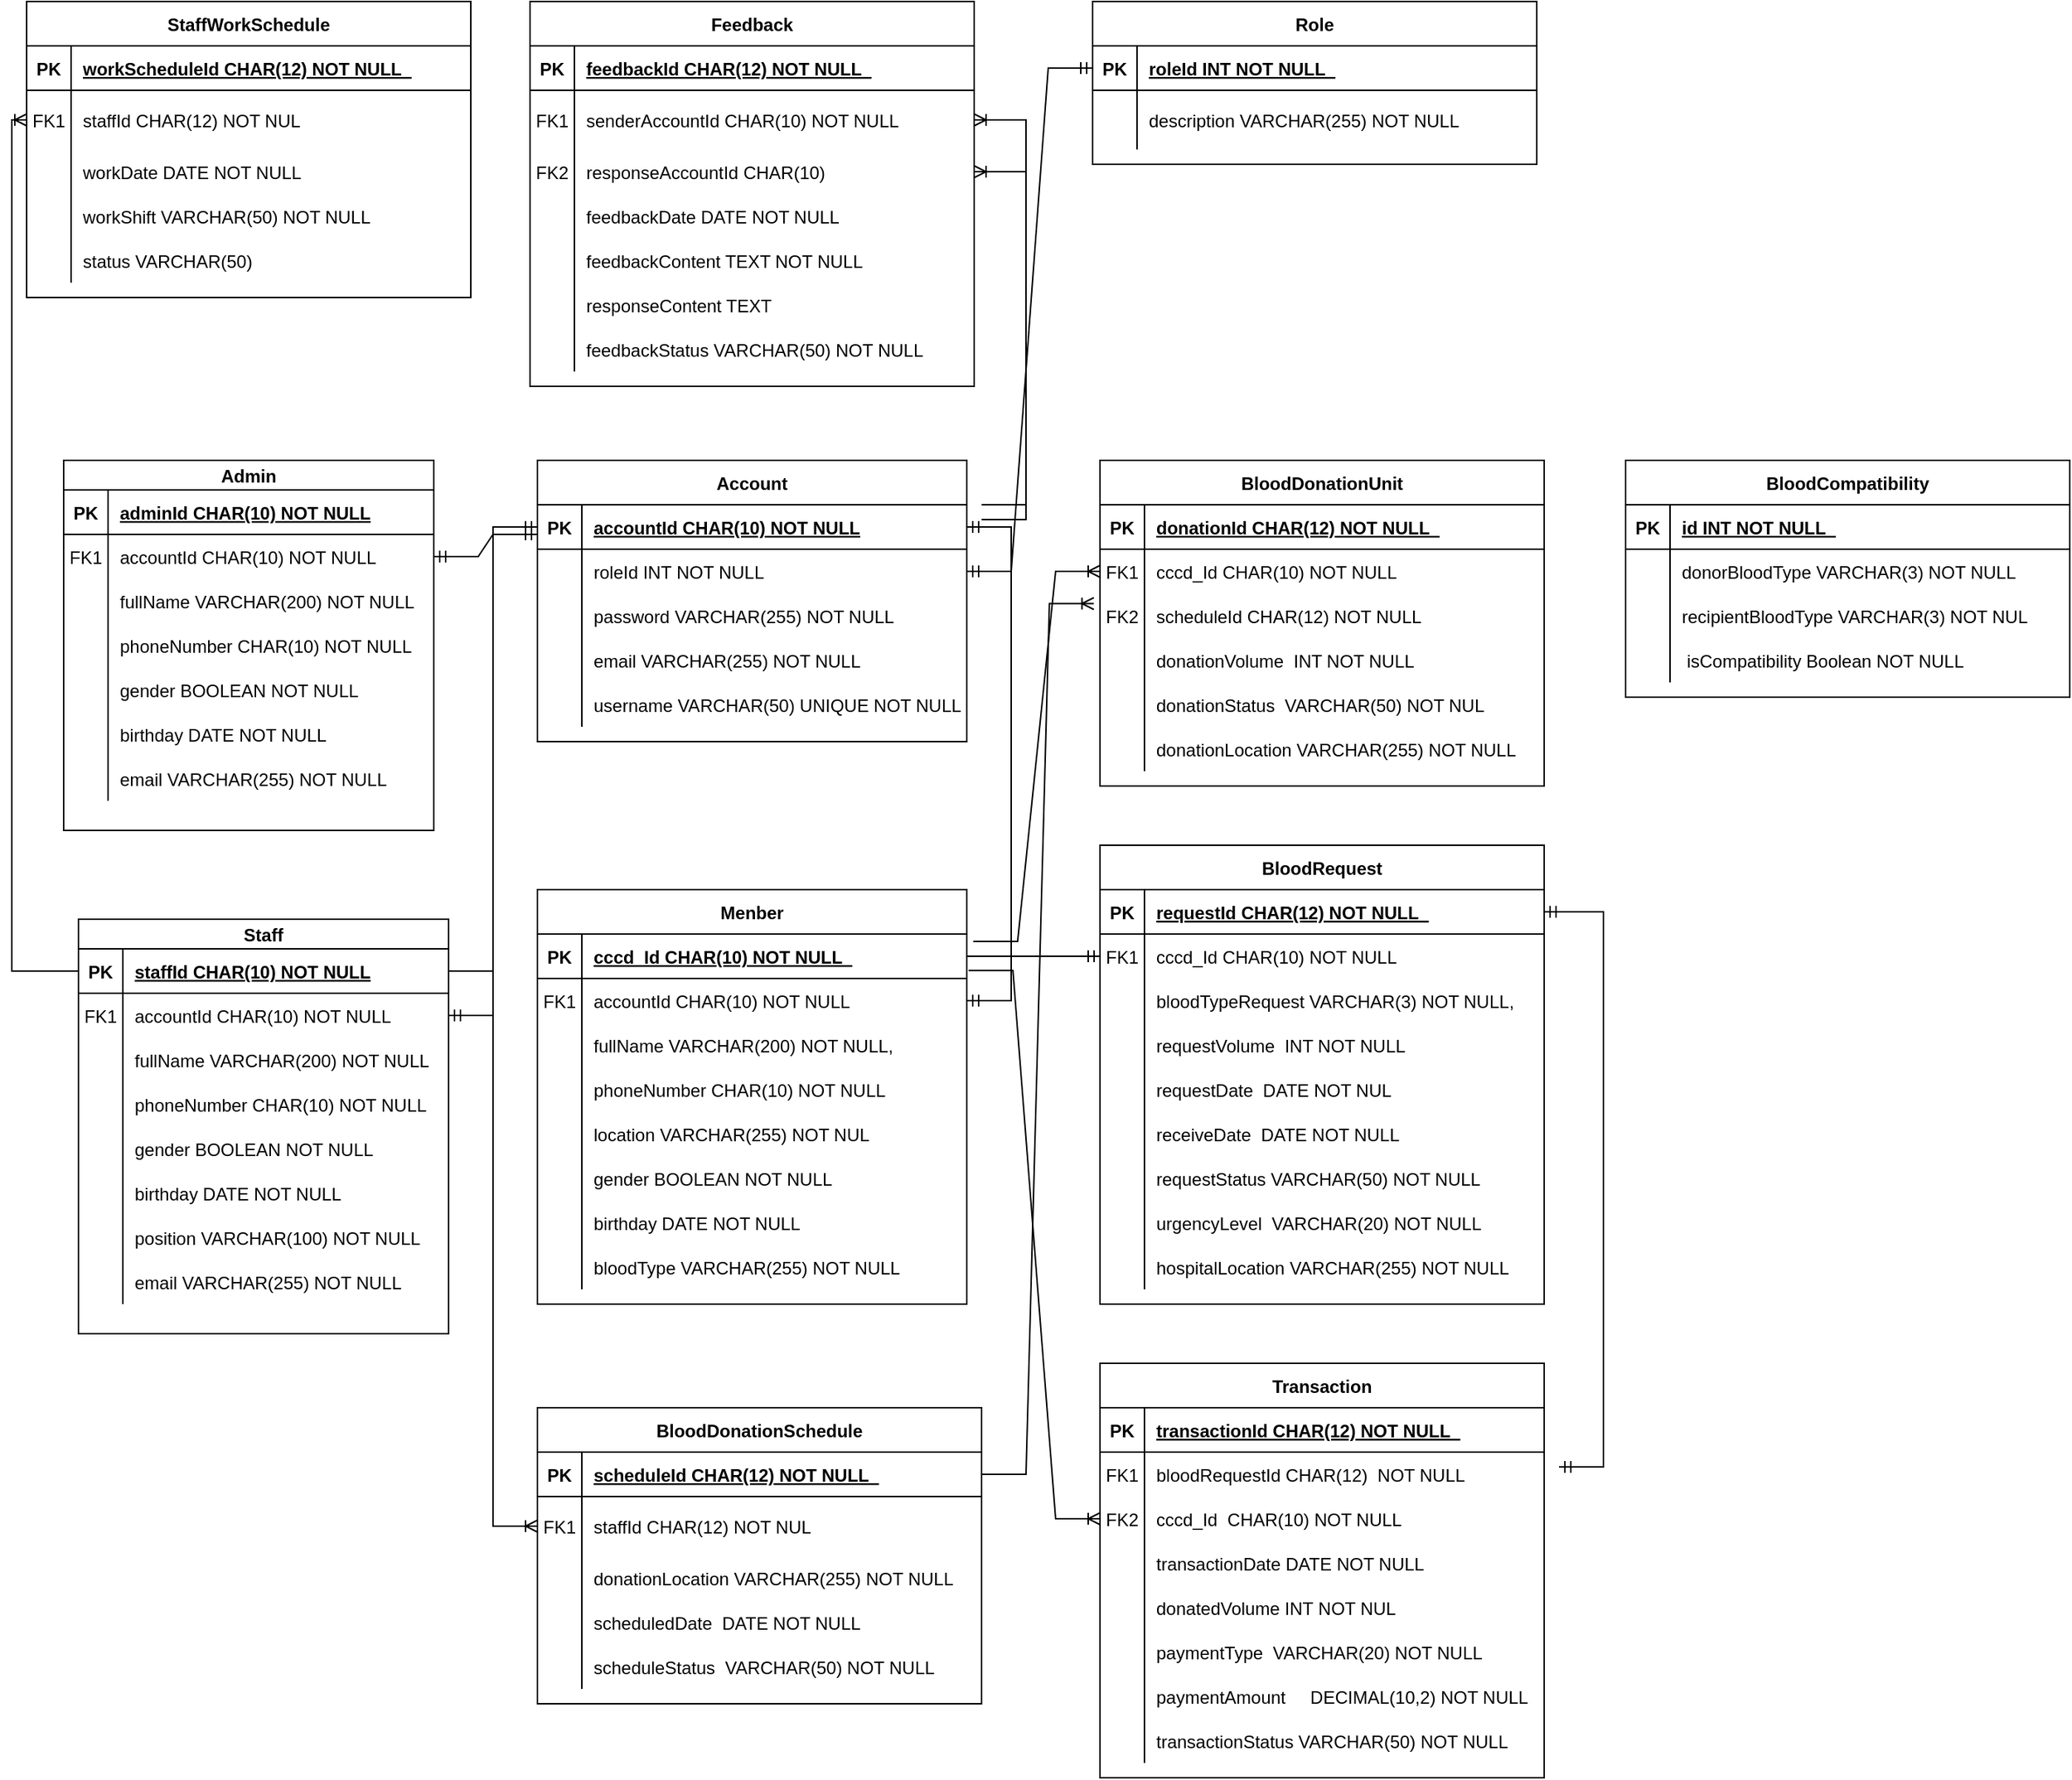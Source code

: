 <mxfile version="27.0.6">
  <diagram id="R2lEEEUBdFMjLlhIrx00" name="Page-1">
    <mxGraphModel dx="1965" dy="1160" grid="1" gridSize="10" guides="1" tooltips="1" connect="1" arrows="1" fold="1" page="1" pageScale="1" pageWidth="850" pageHeight="1100" math="0" shadow="0" extFonts="Permanent Marker^https://fonts.googleapis.com/css?family=Permanent+Marker">
      <root>
        <mxCell id="0" />
        <mxCell id="1" parent="0" />
        <mxCell id="C-vyLk0tnHw3VtMMgP7b-2" value="Menber" style="shape=table;startSize=30;container=1;collapsible=1;childLayout=tableLayout;fixedRows=1;rowLines=0;fontStyle=1;align=center;resizeLast=1;" parent="1" vertex="1">
          <mxGeometry x="665" y="730" width="290" height="280" as="geometry" />
        </mxCell>
        <mxCell id="C-vyLk0tnHw3VtMMgP7b-3" value="" style="shape=partialRectangle;collapsible=0;dropTarget=0;pointerEvents=0;fillColor=none;points=[[0,0.5],[1,0.5]];portConstraint=eastwest;top=0;left=0;right=0;bottom=1;" parent="C-vyLk0tnHw3VtMMgP7b-2" vertex="1">
          <mxGeometry y="30" width="290" height="30" as="geometry" />
        </mxCell>
        <mxCell id="C-vyLk0tnHw3VtMMgP7b-4" value="PK" style="shape=partialRectangle;overflow=hidden;connectable=0;fillColor=none;top=0;left=0;bottom=0;right=0;fontStyle=1;" parent="C-vyLk0tnHw3VtMMgP7b-3" vertex="1">
          <mxGeometry width="30" height="30" as="geometry">
            <mxRectangle width="30" height="30" as="alternateBounds" />
          </mxGeometry>
        </mxCell>
        <mxCell id="C-vyLk0tnHw3VtMMgP7b-5" value="cccd_Id CHAR(10) NOT NULL  " style="shape=partialRectangle;overflow=hidden;connectable=0;fillColor=none;top=0;left=0;bottom=0;right=0;align=left;spacingLeft=6;fontStyle=5;" parent="C-vyLk0tnHw3VtMMgP7b-3" vertex="1">
          <mxGeometry x="30" width="260" height="30" as="geometry">
            <mxRectangle width="260" height="30" as="alternateBounds" />
          </mxGeometry>
        </mxCell>
        <mxCell id="C-vyLk0tnHw3VtMMgP7b-6" value="" style="shape=partialRectangle;collapsible=0;dropTarget=0;pointerEvents=0;fillColor=none;points=[[0,0.5],[1,0.5]];portConstraint=eastwest;top=0;left=0;right=0;bottom=0;" parent="C-vyLk0tnHw3VtMMgP7b-2" vertex="1">
          <mxGeometry y="60" width="290" height="30" as="geometry" />
        </mxCell>
        <mxCell id="C-vyLk0tnHw3VtMMgP7b-7" value="FK1" style="shape=partialRectangle;overflow=hidden;connectable=0;fillColor=none;top=0;left=0;bottom=0;right=0;" parent="C-vyLk0tnHw3VtMMgP7b-6" vertex="1">
          <mxGeometry width="30" height="30" as="geometry">
            <mxRectangle width="30" height="30" as="alternateBounds" />
          </mxGeometry>
        </mxCell>
        <mxCell id="C-vyLk0tnHw3VtMMgP7b-8" value="accountId CHAR(10) NOT NULL" style="shape=partialRectangle;overflow=hidden;connectable=0;fillColor=none;top=0;left=0;bottom=0;right=0;align=left;spacingLeft=6;" parent="C-vyLk0tnHw3VtMMgP7b-6" vertex="1">
          <mxGeometry x="30" width="260" height="30" as="geometry">
            <mxRectangle width="260" height="30" as="alternateBounds" />
          </mxGeometry>
        </mxCell>
        <mxCell id="C-vyLk0tnHw3VtMMgP7b-9" value="" style="shape=partialRectangle;collapsible=0;dropTarget=0;pointerEvents=0;fillColor=none;points=[[0,0.5],[1,0.5]];portConstraint=eastwest;top=0;left=0;right=0;bottom=0;" parent="C-vyLk0tnHw3VtMMgP7b-2" vertex="1">
          <mxGeometry y="90" width="290" height="30" as="geometry" />
        </mxCell>
        <mxCell id="C-vyLk0tnHw3VtMMgP7b-10" value="" style="shape=partialRectangle;overflow=hidden;connectable=0;fillColor=none;top=0;left=0;bottom=0;right=0;" parent="C-vyLk0tnHw3VtMMgP7b-9" vertex="1">
          <mxGeometry width="30" height="30" as="geometry">
            <mxRectangle width="30" height="30" as="alternateBounds" />
          </mxGeometry>
        </mxCell>
        <mxCell id="C-vyLk0tnHw3VtMMgP7b-11" value="fullName VARCHAR(200) NOT NULL,  " style="shape=partialRectangle;overflow=hidden;connectable=0;fillColor=none;top=0;left=0;bottom=0;right=0;align=left;spacingLeft=6;" parent="C-vyLk0tnHw3VtMMgP7b-9" vertex="1">
          <mxGeometry x="30" width="260" height="30" as="geometry">
            <mxRectangle width="260" height="30" as="alternateBounds" />
          </mxGeometry>
        </mxCell>
        <mxCell id="KXRfbYdm4qpIg5zZqJ1d-48" value="" style="shape=partialRectangle;collapsible=0;dropTarget=0;pointerEvents=0;fillColor=none;points=[[0,0.5],[1,0.5]];portConstraint=eastwest;top=0;left=0;right=0;bottom=0;" parent="C-vyLk0tnHw3VtMMgP7b-2" vertex="1">
          <mxGeometry y="120" width="290" height="30" as="geometry" />
        </mxCell>
        <mxCell id="KXRfbYdm4qpIg5zZqJ1d-49" value="" style="shape=partialRectangle;overflow=hidden;connectable=0;fillColor=none;top=0;left=0;bottom=0;right=0;" parent="KXRfbYdm4qpIg5zZqJ1d-48" vertex="1">
          <mxGeometry width="30" height="30" as="geometry">
            <mxRectangle width="30" height="30" as="alternateBounds" />
          </mxGeometry>
        </mxCell>
        <mxCell id="KXRfbYdm4qpIg5zZqJ1d-50" value="phoneNumber CHAR(10) NOT NULL" style="shape=partialRectangle;overflow=hidden;connectable=0;fillColor=none;top=0;left=0;bottom=0;right=0;align=left;spacingLeft=6;" parent="KXRfbYdm4qpIg5zZqJ1d-48" vertex="1">
          <mxGeometry x="30" width="260" height="30" as="geometry">
            <mxRectangle width="260" height="30" as="alternateBounds" />
          </mxGeometry>
        </mxCell>
        <mxCell id="KXRfbYdm4qpIg5zZqJ1d-51" value="" style="shape=partialRectangle;collapsible=0;dropTarget=0;pointerEvents=0;fillColor=none;points=[[0,0.5],[1,0.5]];portConstraint=eastwest;top=0;left=0;right=0;bottom=0;" parent="C-vyLk0tnHw3VtMMgP7b-2" vertex="1">
          <mxGeometry y="150" width="290" height="30" as="geometry" />
        </mxCell>
        <mxCell id="KXRfbYdm4qpIg5zZqJ1d-52" value="" style="shape=partialRectangle;overflow=hidden;connectable=0;fillColor=none;top=0;left=0;bottom=0;right=0;" parent="KXRfbYdm4qpIg5zZqJ1d-51" vertex="1">
          <mxGeometry width="30" height="30" as="geometry">
            <mxRectangle width="30" height="30" as="alternateBounds" />
          </mxGeometry>
        </mxCell>
        <mxCell id="KXRfbYdm4qpIg5zZqJ1d-53" value="location VARCHAR(255) NOT NUL" style="shape=partialRectangle;overflow=hidden;connectable=0;fillColor=none;top=0;left=0;bottom=0;right=0;align=left;spacingLeft=6;" parent="KXRfbYdm4qpIg5zZqJ1d-51" vertex="1">
          <mxGeometry x="30" width="260" height="30" as="geometry">
            <mxRectangle width="260" height="30" as="alternateBounds" />
          </mxGeometry>
        </mxCell>
        <mxCell id="KXRfbYdm4qpIg5zZqJ1d-54" value="" style="shape=partialRectangle;collapsible=0;dropTarget=0;pointerEvents=0;fillColor=none;points=[[0,0.5],[1,0.5]];portConstraint=eastwest;top=0;left=0;right=0;bottom=0;" parent="C-vyLk0tnHw3VtMMgP7b-2" vertex="1">
          <mxGeometry y="180" width="290" height="30" as="geometry" />
        </mxCell>
        <mxCell id="KXRfbYdm4qpIg5zZqJ1d-55" value="" style="shape=partialRectangle;overflow=hidden;connectable=0;fillColor=none;top=0;left=0;bottom=0;right=0;" parent="KXRfbYdm4qpIg5zZqJ1d-54" vertex="1">
          <mxGeometry width="30" height="30" as="geometry">
            <mxRectangle width="30" height="30" as="alternateBounds" />
          </mxGeometry>
        </mxCell>
        <mxCell id="KXRfbYdm4qpIg5zZqJ1d-56" value="gender BOOLEAN NOT NULL" style="shape=partialRectangle;overflow=hidden;connectable=0;fillColor=none;top=0;left=0;bottom=0;right=0;align=left;spacingLeft=6;" parent="KXRfbYdm4qpIg5zZqJ1d-54" vertex="1">
          <mxGeometry x="30" width="260" height="30" as="geometry">
            <mxRectangle width="260" height="30" as="alternateBounds" />
          </mxGeometry>
        </mxCell>
        <mxCell id="KXRfbYdm4qpIg5zZqJ1d-57" value="" style="shape=partialRectangle;collapsible=0;dropTarget=0;pointerEvents=0;fillColor=none;points=[[0,0.5],[1,0.5]];portConstraint=eastwest;top=0;left=0;right=0;bottom=0;" parent="C-vyLk0tnHw3VtMMgP7b-2" vertex="1">
          <mxGeometry y="210" width="290" height="30" as="geometry" />
        </mxCell>
        <mxCell id="KXRfbYdm4qpIg5zZqJ1d-58" value="" style="shape=partialRectangle;overflow=hidden;connectable=0;fillColor=none;top=0;left=0;bottom=0;right=0;" parent="KXRfbYdm4qpIg5zZqJ1d-57" vertex="1">
          <mxGeometry width="30" height="30" as="geometry">
            <mxRectangle width="30" height="30" as="alternateBounds" />
          </mxGeometry>
        </mxCell>
        <mxCell id="KXRfbYdm4qpIg5zZqJ1d-59" value="birthday DATE NOT NULL" style="shape=partialRectangle;overflow=hidden;connectable=0;fillColor=none;top=0;left=0;bottom=0;right=0;align=left;spacingLeft=6;" parent="KXRfbYdm4qpIg5zZqJ1d-57" vertex="1">
          <mxGeometry x="30" width="260" height="30" as="geometry">
            <mxRectangle width="260" height="30" as="alternateBounds" />
          </mxGeometry>
        </mxCell>
        <mxCell id="KXRfbYdm4qpIg5zZqJ1d-60" value="" style="shape=partialRectangle;collapsible=0;dropTarget=0;pointerEvents=0;fillColor=none;points=[[0,0.5],[1,0.5]];portConstraint=eastwest;top=0;left=0;right=0;bottom=0;" parent="C-vyLk0tnHw3VtMMgP7b-2" vertex="1">
          <mxGeometry y="240" width="290" height="30" as="geometry" />
        </mxCell>
        <mxCell id="KXRfbYdm4qpIg5zZqJ1d-61" value="" style="shape=partialRectangle;overflow=hidden;connectable=0;fillColor=none;top=0;left=0;bottom=0;right=0;" parent="KXRfbYdm4qpIg5zZqJ1d-60" vertex="1">
          <mxGeometry width="30" height="30" as="geometry">
            <mxRectangle width="30" height="30" as="alternateBounds" />
          </mxGeometry>
        </mxCell>
        <mxCell id="KXRfbYdm4qpIg5zZqJ1d-62" value="bloodType VARCHAR(255) NOT NULL" style="shape=partialRectangle;overflow=hidden;connectable=0;fillColor=none;top=0;left=0;bottom=0;right=0;align=left;spacingLeft=6;" parent="KXRfbYdm4qpIg5zZqJ1d-60" vertex="1">
          <mxGeometry x="30" width="260" height="30" as="geometry">
            <mxRectangle width="260" height="30" as="alternateBounds" />
          </mxGeometry>
        </mxCell>
        <mxCell id="C-vyLk0tnHw3VtMMgP7b-13" value="Staff" style="shape=table;startSize=20;container=1;collapsible=1;childLayout=tableLayout;fixedRows=1;rowLines=0;fontStyle=1;align=center;resizeLast=1;" parent="1" vertex="1">
          <mxGeometry x="355" y="750" width="250" height="280" as="geometry" />
        </mxCell>
        <mxCell id="C-vyLk0tnHw3VtMMgP7b-14" value="" style="shape=partialRectangle;collapsible=0;dropTarget=0;pointerEvents=0;fillColor=none;points=[[0,0.5],[1,0.5]];portConstraint=eastwest;top=0;left=0;right=0;bottom=1;" parent="C-vyLk0tnHw3VtMMgP7b-13" vertex="1">
          <mxGeometry y="20" width="250" height="30" as="geometry" />
        </mxCell>
        <mxCell id="C-vyLk0tnHw3VtMMgP7b-15" value="PK" style="shape=partialRectangle;overflow=hidden;connectable=0;fillColor=none;top=0;left=0;bottom=0;right=0;fontStyle=1;" parent="C-vyLk0tnHw3VtMMgP7b-14" vertex="1">
          <mxGeometry width="30" height="30" as="geometry">
            <mxRectangle width="30" height="30" as="alternateBounds" />
          </mxGeometry>
        </mxCell>
        <mxCell id="C-vyLk0tnHw3VtMMgP7b-16" value="staffId CHAR(10) NOT NULL" style="shape=partialRectangle;overflow=hidden;connectable=0;fillColor=none;top=0;left=0;bottom=0;right=0;align=left;spacingLeft=6;fontStyle=5;" parent="C-vyLk0tnHw3VtMMgP7b-14" vertex="1">
          <mxGeometry x="30" width="220" height="30" as="geometry">
            <mxRectangle width="220" height="30" as="alternateBounds" />
          </mxGeometry>
        </mxCell>
        <mxCell id="C-vyLk0tnHw3VtMMgP7b-17" value="" style="shape=partialRectangle;collapsible=0;dropTarget=0;pointerEvents=0;fillColor=none;points=[[0,0.5],[1,0.5]];portConstraint=eastwest;top=0;left=0;right=0;bottom=0;" parent="C-vyLk0tnHw3VtMMgP7b-13" vertex="1">
          <mxGeometry y="50" width="250" height="30" as="geometry" />
        </mxCell>
        <mxCell id="C-vyLk0tnHw3VtMMgP7b-18" value="FK1" style="shape=partialRectangle;overflow=hidden;connectable=0;fillColor=none;top=0;left=0;bottom=0;right=0;" parent="C-vyLk0tnHw3VtMMgP7b-17" vertex="1">
          <mxGeometry width="30" height="30" as="geometry">
            <mxRectangle width="30" height="30" as="alternateBounds" />
          </mxGeometry>
        </mxCell>
        <mxCell id="C-vyLk0tnHw3VtMMgP7b-19" value="accountId CHAR(10) NOT NULL" style="shape=partialRectangle;overflow=hidden;connectable=0;fillColor=none;top=0;left=0;bottom=0;right=0;align=left;spacingLeft=6;" parent="C-vyLk0tnHw3VtMMgP7b-17" vertex="1">
          <mxGeometry x="30" width="220" height="30" as="geometry">
            <mxRectangle width="220" height="30" as="alternateBounds" />
          </mxGeometry>
        </mxCell>
        <mxCell id="C-vyLk0tnHw3VtMMgP7b-20" value="" style="shape=partialRectangle;collapsible=0;dropTarget=0;pointerEvents=0;fillColor=none;points=[[0,0.5],[1,0.5]];portConstraint=eastwest;top=0;left=0;right=0;bottom=0;" parent="C-vyLk0tnHw3VtMMgP7b-13" vertex="1">
          <mxGeometry y="80" width="250" height="30" as="geometry" />
        </mxCell>
        <mxCell id="C-vyLk0tnHw3VtMMgP7b-21" value="" style="shape=partialRectangle;overflow=hidden;connectable=0;fillColor=none;top=0;left=0;bottom=0;right=0;" parent="C-vyLk0tnHw3VtMMgP7b-20" vertex="1">
          <mxGeometry width="30" height="30" as="geometry">
            <mxRectangle width="30" height="30" as="alternateBounds" />
          </mxGeometry>
        </mxCell>
        <mxCell id="C-vyLk0tnHw3VtMMgP7b-22" value="fullName VARCHAR(200) NOT NULL" style="shape=partialRectangle;overflow=hidden;connectable=0;fillColor=none;top=0;left=0;bottom=0;right=0;align=left;spacingLeft=6;" parent="C-vyLk0tnHw3VtMMgP7b-20" vertex="1">
          <mxGeometry x="30" width="220" height="30" as="geometry">
            <mxRectangle width="220" height="30" as="alternateBounds" />
          </mxGeometry>
        </mxCell>
        <mxCell id="KXRfbYdm4qpIg5zZqJ1d-66" value="" style="shape=partialRectangle;collapsible=0;dropTarget=0;pointerEvents=0;fillColor=none;points=[[0,0.5],[1,0.5]];portConstraint=eastwest;top=0;left=0;right=0;bottom=0;" parent="C-vyLk0tnHw3VtMMgP7b-13" vertex="1">
          <mxGeometry y="110" width="250" height="30" as="geometry" />
        </mxCell>
        <mxCell id="KXRfbYdm4qpIg5zZqJ1d-67" value="" style="shape=partialRectangle;overflow=hidden;connectable=0;fillColor=none;top=0;left=0;bottom=0;right=0;" parent="KXRfbYdm4qpIg5zZqJ1d-66" vertex="1">
          <mxGeometry width="30" height="30" as="geometry">
            <mxRectangle width="30" height="30" as="alternateBounds" />
          </mxGeometry>
        </mxCell>
        <mxCell id="KXRfbYdm4qpIg5zZqJ1d-68" value="phoneNumber CHAR(10) NOT NULL" style="shape=partialRectangle;overflow=hidden;connectable=0;fillColor=none;top=0;left=0;bottom=0;right=0;align=left;spacingLeft=6;" parent="KXRfbYdm4qpIg5zZqJ1d-66" vertex="1">
          <mxGeometry x="30" width="220" height="30" as="geometry">
            <mxRectangle width="220" height="30" as="alternateBounds" />
          </mxGeometry>
        </mxCell>
        <mxCell id="KXRfbYdm4qpIg5zZqJ1d-82" value="" style="shape=partialRectangle;collapsible=0;dropTarget=0;pointerEvents=0;fillColor=none;points=[[0,0.5],[1,0.5]];portConstraint=eastwest;top=0;left=0;right=0;bottom=0;" parent="C-vyLk0tnHw3VtMMgP7b-13" vertex="1">
          <mxGeometry y="140" width="250" height="30" as="geometry" />
        </mxCell>
        <mxCell id="KXRfbYdm4qpIg5zZqJ1d-83" value="" style="shape=partialRectangle;overflow=hidden;connectable=0;fillColor=none;top=0;left=0;bottom=0;right=0;" parent="KXRfbYdm4qpIg5zZqJ1d-82" vertex="1">
          <mxGeometry width="30" height="30" as="geometry">
            <mxRectangle width="30" height="30" as="alternateBounds" />
          </mxGeometry>
        </mxCell>
        <mxCell id="KXRfbYdm4qpIg5zZqJ1d-84" value="gender BOOLEAN NOT NULL" style="shape=partialRectangle;overflow=hidden;connectable=0;fillColor=none;top=0;left=0;bottom=0;right=0;align=left;spacingLeft=6;" parent="KXRfbYdm4qpIg5zZqJ1d-82" vertex="1">
          <mxGeometry x="30" width="220" height="30" as="geometry">
            <mxRectangle width="220" height="30" as="alternateBounds" />
          </mxGeometry>
        </mxCell>
        <mxCell id="KXRfbYdm4qpIg5zZqJ1d-85" value="" style="shape=partialRectangle;collapsible=0;dropTarget=0;pointerEvents=0;fillColor=none;points=[[0,0.5],[1,0.5]];portConstraint=eastwest;top=0;left=0;right=0;bottom=0;" parent="C-vyLk0tnHw3VtMMgP7b-13" vertex="1">
          <mxGeometry y="170" width="250" height="30" as="geometry" />
        </mxCell>
        <mxCell id="KXRfbYdm4qpIg5zZqJ1d-86" value="" style="shape=partialRectangle;overflow=hidden;connectable=0;fillColor=none;top=0;left=0;bottom=0;right=0;" parent="KXRfbYdm4qpIg5zZqJ1d-85" vertex="1">
          <mxGeometry width="30" height="30" as="geometry">
            <mxRectangle width="30" height="30" as="alternateBounds" />
          </mxGeometry>
        </mxCell>
        <mxCell id="KXRfbYdm4qpIg5zZqJ1d-87" value="birthday DATE NOT NULL" style="shape=partialRectangle;overflow=hidden;connectable=0;fillColor=none;top=0;left=0;bottom=0;right=0;align=left;spacingLeft=6;" parent="KXRfbYdm4qpIg5zZqJ1d-85" vertex="1">
          <mxGeometry x="30" width="220" height="30" as="geometry">
            <mxRectangle width="220" height="30" as="alternateBounds" />
          </mxGeometry>
        </mxCell>
        <mxCell id="KXRfbYdm4qpIg5zZqJ1d-88" value="" style="shape=partialRectangle;collapsible=0;dropTarget=0;pointerEvents=0;fillColor=none;points=[[0,0.5],[1,0.5]];portConstraint=eastwest;top=0;left=0;right=0;bottom=0;" parent="C-vyLk0tnHw3VtMMgP7b-13" vertex="1">
          <mxGeometry y="200" width="250" height="30" as="geometry" />
        </mxCell>
        <mxCell id="KXRfbYdm4qpIg5zZqJ1d-89" value="" style="shape=partialRectangle;overflow=hidden;connectable=0;fillColor=none;top=0;left=0;bottom=0;right=0;" parent="KXRfbYdm4qpIg5zZqJ1d-88" vertex="1">
          <mxGeometry width="30" height="30" as="geometry">
            <mxRectangle width="30" height="30" as="alternateBounds" />
          </mxGeometry>
        </mxCell>
        <mxCell id="KXRfbYdm4qpIg5zZqJ1d-90" value="position VARCHAR(100) NOT NULL" style="shape=partialRectangle;overflow=hidden;connectable=0;fillColor=none;top=0;left=0;bottom=0;right=0;align=left;spacingLeft=6;" parent="KXRfbYdm4qpIg5zZqJ1d-88" vertex="1">
          <mxGeometry x="30" width="220" height="30" as="geometry">
            <mxRectangle width="220" height="30" as="alternateBounds" />
          </mxGeometry>
        </mxCell>
        <mxCell id="KXRfbYdm4qpIg5zZqJ1d-91" value="" style="shape=partialRectangle;collapsible=0;dropTarget=0;pointerEvents=0;fillColor=none;points=[[0,0.5],[1,0.5]];portConstraint=eastwest;top=0;left=0;right=0;bottom=0;" parent="C-vyLk0tnHw3VtMMgP7b-13" vertex="1">
          <mxGeometry y="230" width="250" height="30" as="geometry" />
        </mxCell>
        <mxCell id="KXRfbYdm4qpIg5zZqJ1d-92" value="" style="shape=partialRectangle;overflow=hidden;connectable=0;fillColor=none;top=0;left=0;bottom=0;right=0;" parent="KXRfbYdm4qpIg5zZqJ1d-91" vertex="1">
          <mxGeometry width="30" height="30" as="geometry">
            <mxRectangle width="30" height="30" as="alternateBounds" />
          </mxGeometry>
        </mxCell>
        <mxCell id="KXRfbYdm4qpIg5zZqJ1d-93" value="email VARCHAR(255) NOT NULL" style="shape=partialRectangle;overflow=hidden;connectable=0;fillColor=none;top=0;left=0;bottom=0;right=0;align=left;spacingLeft=6;" parent="KXRfbYdm4qpIg5zZqJ1d-91" vertex="1">
          <mxGeometry x="30" width="220" height="30" as="geometry">
            <mxRectangle width="220" height="30" as="alternateBounds" />
          </mxGeometry>
        </mxCell>
        <mxCell id="C-vyLk0tnHw3VtMMgP7b-23" value="Account" style="shape=table;startSize=30;container=1;collapsible=1;childLayout=tableLayout;fixedRows=1;rowLines=0;fontStyle=1;align=center;resizeLast=1;" parent="1" vertex="1">
          <mxGeometry x="665" y="440" width="290" height="190" as="geometry" />
        </mxCell>
        <mxCell id="C-vyLk0tnHw3VtMMgP7b-24" value="" style="shape=partialRectangle;collapsible=0;dropTarget=0;pointerEvents=0;fillColor=none;points=[[0,0.5],[1,0.5]];portConstraint=eastwest;top=0;left=0;right=0;bottom=1;" parent="C-vyLk0tnHw3VtMMgP7b-23" vertex="1">
          <mxGeometry y="30" width="290" height="30" as="geometry" />
        </mxCell>
        <mxCell id="C-vyLk0tnHw3VtMMgP7b-25" value="PK" style="shape=partialRectangle;overflow=hidden;connectable=0;fillColor=none;top=0;left=0;bottom=0;right=0;fontStyle=1;" parent="C-vyLk0tnHw3VtMMgP7b-24" vertex="1">
          <mxGeometry width="30" height="30" as="geometry">
            <mxRectangle width="30" height="30" as="alternateBounds" />
          </mxGeometry>
        </mxCell>
        <mxCell id="C-vyLk0tnHw3VtMMgP7b-26" value="accountId CHAR(10) NOT NULL " style="shape=partialRectangle;overflow=hidden;connectable=0;fillColor=none;top=0;left=0;bottom=0;right=0;align=left;spacingLeft=6;fontStyle=5;" parent="C-vyLk0tnHw3VtMMgP7b-24" vertex="1">
          <mxGeometry x="30" width="260" height="30" as="geometry">
            <mxRectangle width="260" height="30" as="alternateBounds" />
          </mxGeometry>
        </mxCell>
        <mxCell id="C-vyLk0tnHw3VtMMgP7b-27" value="" style="shape=partialRectangle;collapsible=0;dropTarget=0;pointerEvents=0;fillColor=none;points=[[0,0.5],[1,0.5]];portConstraint=eastwest;top=0;left=0;right=0;bottom=0;" parent="C-vyLk0tnHw3VtMMgP7b-23" vertex="1">
          <mxGeometry y="60" width="290" height="30" as="geometry" />
        </mxCell>
        <mxCell id="C-vyLk0tnHw3VtMMgP7b-28" value="" style="shape=partialRectangle;overflow=hidden;connectable=0;fillColor=none;top=0;left=0;bottom=0;right=0;" parent="C-vyLk0tnHw3VtMMgP7b-27" vertex="1">
          <mxGeometry width="30" height="30" as="geometry">
            <mxRectangle width="30" height="30" as="alternateBounds" />
          </mxGeometry>
        </mxCell>
        <mxCell id="C-vyLk0tnHw3VtMMgP7b-29" value="roleId INT NOT NULL" style="shape=partialRectangle;overflow=hidden;connectable=0;fillColor=none;top=0;left=0;bottom=0;right=0;align=left;spacingLeft=6;" parent="C-vyLk0tnHw3VtMMgP7b-27" vertex="1">
          <mxGeometry x="30" width="260" height="30" as="geometry">
            <mxRectangle width="260" height="30" as="alternateBounds" />
          </mxGeometry>
        </mxCell>
        <mxCell id="KXRfbYdm4qpIg5zZqJ1d-36" value="" style="shape=partialRectangle;collapsible=0;dropTarget=0;pointerEvents=0;fillColor=none;points=[[0,0.5],[1,0.5]];portConstraint=eastwest;top=0;left=0;right=0;bottom=0;" parent="C-vyLk0tnHw3VtMMgP7b-23" vertex="1">
          <mxGeometry y="90" width="290" height="30" as="geometry" />
        </mxCell>
        <mxCell id="KXRfbYdm4qpIg5zZqJ1d-37" value="" style="shape=partialRectangle;overflow=hidden;connectable=0;fillColor=none;top=0;left=0;bottom=0;right=0;" parent="KXRfbYdm4qpIg5zZqJ1d-36" vertex="1">
          <mxGeometry width="30" height="30" as="geometry">
            <mxRectangle width="30" height="30" as="alternateBounds" />
          </mxGeometry>
        </mxCell>
        <mxCell id="KXRfbYdm4qpIg5zZqJ1d-38" value="password VARCHAR(255) NOT NULL " style="shape=partialRectangle;overflow=hidden;connectable=0;fillColor=none;top=0;left=0;bottom=0;right=0;align=left;spacingLeft=6;" parent="KXRfbYdm4qpIg5zZqJ1d-36" vertex="1">
          <mxGeometry x="30" width="260" height="30" as="geometry">
            <mxRectangle width="260" height="30" as="alternateBounds" />
          </mxGeometry>
        </mxCell>
        <mxCell id="KXRfbYdm4qpIg5zZqJ1d-39" value="" style="shape=partialRectangle;collapsible=0;dropTarget=0;pointerEvents=0;fillColor=none;points=[[0,0.5],[1,0.5]];portConstraint=eastwest;top=0;left=0;right=0;bottom=0;" parent="C-vyLk0tnHw3VtMMgP7b-23" vertex="1">
          <mxGeometry y="120" width="290" height="30" as="geometry" />
        </mxCell>
        <mxCell id="KXRfbYdm4qpIg5zZqJ1d-40" value="" style="shape=partialRectangle;overflow=hidden;connectable=0;fillColor=none;top=0;left=0;bottom=0;right=0;" parent="KXRfbYdm4qpIg5zZqJ1d-39" vertex="1">
          <mxGeometry width="30" height="30" as="geometry">
            <mxRectangle width="30" height="30" as="alternateBounds" />
          </mxGeometry>
        </mxCell>
        <mxCell id="KXRfbYdm4qpIg5zZqJ1d-41" value="email VARCHAR(255) NOT NULL" style="shape=partialRectangle;overflow=hidden;connectable=0;fillColor=none;top=0;left=0;bottom=0;right=0;align=left;spacingLeft=6;" parent="KXRfbYdm4qpIg5zZqJ1d-39" vertex="1">
          <mxGeometry x="30" width="260" height="30" as="geometry">
            <mxRectangle width="260" height="30" as="alternateBounds" />
          </mxGeometry>
        </mxCell>
        <mxCell id="KXRfbYdm4qpIg5zZqJ1d-94" value="" style="shape=partialRectangle;collapsible=0;dropTarget=0;pointerEvents=0;fillColor=none;points=[[0,0.5],[1,0.5]];portConstraint=eastwest;top=0;left=0;right=0;bottom=0;" parent="C-vyLk0tnHw3VtMMgP7b-23" vertex="1">
          <mxGeometry y="150" width="290" height="30" as="geometry" />
        </mxCell>
        <mxCell id="KXRfbYdm4qpIg5zZqJ1d-95" value="" style="shape=partialRectangle;overflow=hidden;connectable=0;fillColor=none;top=0;left=0;bottom=0;right=0;" parent="KXRfbYdm4qpIg5zZqJ1d-94" vertex="1">
          <mxGeometry width="30" height="30" as="geometry">
            <mxRectangle width="30" height="30" as="alternateBounds" />
          </mxGeometry>
        </mxCell>
        <mxCell id="KXRfbYdm4qpIg5zZqJ1d-96" value="username VARCHAR(50) UNIQUE NOT NULL" style="shape=partialRectangle;overflow=hidden;connectable=0;fillColor=none;top=0;left=0;bottom=0;right=0;align=left;spacingLeft=6;" parent="KXRfbYdm4qpIg5zZqJ1d-94" vertex="1">
          <mxGeometry x="30" width="260" height="30" as="geometry">
            <mxRectangle width="260" height="30" as="alternateBounds" />
          </mxGeometry>
        </mxCell>
        <mxCell id="KXRfbYdm4qpIg5zZqJ1d-97" value="Admin" style="shape=table;startSize=20;container=1;collapsible=1;childLayout=tableLayout;fixedRows=1;rowLines=0;fontStyle=1;align=center;resizeLast=1;" parent="1" vertex="1">
          <mxGeometry x="345" y="440" width="250" height="250" as="geometry" />
        </mxCell>
        <mxCell id="KXRfbYdm4qpIg5zZqJ1d-98" value="" style="shape=partialRectangle;collapsible=0;dropTarget=0;pointerEvents=0;fillColor=none;points=[[0,0.5],[1,0.5]];portConstraint=eastwest;top=0;left=0;right=0;bottom=1;" parent="KXRfbYdm4qpIg5zZqJ1d-97" vertex="1">
          <mxGeometry y="20" width="250" height="30" as="geometry" />
        </mxCell>
        <mxCell id="KXRfbYdm4qpIg5zZqJ1d-99" value="PK" style="shape=partialRectangle;overflow=hidden;connectable=0;fillColor=none;top=0;left=0;bottom=0;right=0;fontStyle=1;" parent="KXRfbYdm4qpIg5zZqJ1d-98" vertex="1">
          <mxGeometry width="30" height="30" as="geometry">
            <mxRectangle width="30" height="30" as="alternateBounds" />
          </mxGeometry>
        </mxCell>
        <mxCell id="KXRfbYdm4qpIg5zZqJ1d-100" value="adminId CHAR(10) NOT NULL" style="shape=partialRectangle;overflow=hidden;connectable=0;fillColor=none;top=0;left=0;bottom=0;right=0;align=left;spacingLeft=6;fontStyle=5;" parent="KXRfbYdm4qpIg5zZqJ1d-98" vertex="1">
          <mxGeometry x="30" width="220" height="30" as="geometry">
            <mxRectangle width="220" height="30" as="alternateBounds" />
          </mxGeometry>
        </mxCell>
        <mxCell id="KXRfbYdm4qpIg5zZqJ1d-101" value="" style="shape=partialRectangle;collapsible=0;dropTarget=0;pointerEvents=0;fillColor=none;points=[[0,0.5],[1,0.5]];portConstraint=eastwest;top=0;left=0;right=0;bottom=0;" parent="KXRfbYdm4qpIg5zZqJ1d-97" vertex="1">
          <mxGeometry y="50" width="250" height="30" as="geometry" />
        </mxCell>
        <mxCell id="KXRfbYdm4qpIg5zZqJ1d-102" value="FK1" style="shape=partialRectangle;overflow=hidden;connectable=0;fillColor=none;top=0;left=0;bottom=0;right=0;" parent="KXRfbYdm4qpIg5zZqJ1d-101" vertex="1">
          <mxGeometry width="30" height="30" as="geometry">
            <mxRectangle width="30" height="30" as="alternateBounds" />
          </mxGeometry>
        </mxCell>
        <mxCell id="KXRfbYdm4qpIg5zZqJ1d-103" value="accountId CHAR(10) NOT NULL" style="shape=partialRectangle;overflow=hidden;connectable=0;fillColor=none;top=0;left=0;bottom=0;right=0;align=left;spacingLeft=6;" parent="KXRfbYdm4qpIg5zZqJ1d-101" vertex="1">
          <mxGeometry x="30" width="220" height="30" as="geometry">
            <mxRectangle width="220" height="30" as="alternateBounds" />
          </mxGeometry>
        </mxCell>
        <mxCell id="KXRfbYdm4qpIg5zZqJ1d-104" value="" style="shape=partialRectangle;collapsible=0;dropTarget=0;pointerEvents=0;fillColor=none;points=[[0,0.5],[1,0.5]];portConstraint=eastwest;top=0;left=0;right=0;bottom=0;" parent="KXRfbYdm4qpIg5zZqJ1d-97" vertex="1">
          <mxGeometry y="80" width="250" height="30" as="geometry" />
        </mxCell>
        <mxCell id="KXRfbYdm4qpIg5zZqJ1d-105" value="" style="shape=partialRectangle;overflow=hidden;connectable=0;fillColor=none;top=0;left=0;bottom=0;right=0;" parent="KXRfbYdm4qpIg5zZqJ1d-104" vertex="1">
          <mxGeometry width="30" height="30" as="geometry">
            <mxRectangle width="30" height="30" as="alternateBounds" />
          </mxGeometry>
        </mxCell>
        <mxCell id="KXRfbYdm4qpIg5zZqJ1d-106" value="fullName VARCHAR(200) NOT NULL" style="shape=partialRectangle;overflow=hidden;connectable=0;fillColor=none;top=0;left=0;bottom=0;right=0;align=left;spacingLeft=6;" parent="KXRfbYdm4qpIg5zZqJ1d-104" vertex="1">
          <mxGeometry x="30" width="220" height="30" as="geometry">
            <mxRectangle width="220" height="30" as="alternateBounds" />
          </mxGeometry>
        </mxCell>
        <mxCell id="KXRfbYdm4qpIg5zZqJ1d-107" value="" style="shape=partialRectangle;collapsible=0;dropTarget=0;pointerEvents=0;fillColor=none;points=[[0,0.5],[1,0.5]];portConstraint=eastwest;top=0;left=0;right=0;bottom=0;" parent="KXRfbYdm4qpIg5zZqJ1d-97" vertex="1">
          <mxGeometry y="110" width="250" height="30" as="geometry" />
        </mxCell>
        <mxCell id="KXRfbYdm4qpIg5zZqJ1d-108" value="" style="shape=partialRectangle;overflow=hidden;connectable=0;fillColor=none;top=0;left=0;bottom=0;right=0;" parent="KXRfbYdm4qpIg5zZqJ1d-107" vertex="1">
          <mxGeometry width="30" height="30" as="geometry">
            <mxRectangle width="30" height="30" as="alternateBounds" />
          </mxGeometry>
        </mxCell>
        <mxCell id="KXRfbYdm4qpIg5zZqJ1d-109" value="phoneNumber CHAR(10) NOT NULL" style="shape=partialRectangle;overflow=hidden;connectable=0;fillColor=none;top=0;left=0;bottom=0;right=0;align=left;spacingLeft=6;" parent="KXRfbYdm4qpIg5zZqJ1d-107" vertex="1">
          <mxGeometry x="30" width="220" height="30" as="geometry">
            <mxRectangle width="220" height="30" as="alternateBounds" />
          </mxGeometry>
        </mxCell>
        <mxCell id="KXRfbYdm4qpIg5zZqJ1d-110" value="" style="shape=partialRectangle;collapsible=0;dropTarget=0;pointerEvents=0;fillColor=none;points=[[0,0.5],[1,0.5]];portConstraint=eastwest;top=0;left=0;right=0;bottom=0;" parent="KXRfbYdm4qpIg5zZqJ1d-97" vertex="1">
          <mxGeometry y="140" width="250" height="30" as="geometry" />
        </mxCell>
        <mxCell id="KXRfbYdm4qpIg5zZqJ1d-111" value="" style="shape=partialRectangle;overflow=hidden;connectable=0;fillColor=none;top=0;left=0;bottom=0;right=0;" parent="KXRfbYdm4qpIg5zZqJ1d-110" vertex="1">
          <mxGeometry width="30" height="30" as="geometry">
            <mxRectangle width="30" height="30" as="alternateBounds" />
          </mxGeometry>
        </mxCell>
        <mxCell id="KXRfbYdm4qpIg5zZqJ1d-112" value="gender BOOLEAN NOT NULL" style="shape=partialRectangle;overflow=hidden;connectable=0;fillColor=none;top=0;left=0;bottom=0;right=0;align=left;spacingLeft=6;" parent="KXRfbYdm4qpIg5zZqJ1d-110" vertex="1">
          <mxGeometry x="30" width="220" height="30" as="geometry">
            <mxRectangle width="220" height="30" as="alternateBounds" />
          </mxGeometry>
        </mxCell>
        <mxCell id="KXRfbYdm4qpIg5zZqJ1d-113" value="" style="shape=partialRectangle;collapsible=0;dropTarget=0;pointerEvents=0;fillColor=none;points=[[0,0.5],[1,0.5]];portConstraint=eastwest;top=0;left=0;right=0;bottom=0;" parent="KXRfbYdm4qpIg5zZqJ1d-97" vertex="1">
          <mxGeometry y="170" width="250" height="30" as="geometry" />
        </mxCell>
        <mxCell id="KXRfbYdm4qpIg5zZqJ1d-114" value="" style="shape=partialRectangle;overflow=hidden;connectable=0;fillColor=none;top=0;left=0;bottom=0;right=0;" parent="KXRfbYdm4qpIg5zZqJ1d-113" vertex="1">
          <mxGeometry width="30" height="30" as="geometry">
            <mxRectangle width="30" height="30" as="alternateBounds" />
          </mxGeometry>
        </mxCell>
        <mxCell id="KXRfbYdm4qpIg5zZqJ1d-115" value="birthday DATE NOT NULL" style="shape=partialRectangle;overflow=hidden;connectable=0;fillColor=none;top=0;left=0;bottom=0;right=0;align=left;spacingLeft=6;" parent="KXRfbYdm4qpIg5zZqJ1d-113" vertex="1">
          <mxGeometry x="30" width="220" height="30" as="geometry">
            <mxRectangle width="220" height="30" as="alternateBounds" />
          </mxGeometry>
        </mxCell>
        <mxCell id="KXRfbYdm4qpIg5zZqJ1d-119" value="" style="shape=partialRectangle;collapsible=0;dropTarget=0;pointerEvents=0;fillColor=none;points=[[0,0.5],[1,0.5]];portConstraint=eastwest;top=0;left=0;right=0;bottom=0;" parent="KXRfbYdm4qpIg5zZqJ1d-97" vertex="1">
          <mxGeometry y="200" width="250" height="30" as="geometry" />
        </mxCell>
        <mxCell id="KXRfbYdm4qpIg5zZqJ1d-120" value="" style="shape=partialRectangle;overflow=hidden;connectable=0;fillColor=none;top=0;left=0;bottom=0;right=0;" parent="KXRfbYdm4qpIg5zZqJ1d-119" vertex="1">
          <mxGeometry width="30" height="30" as="geometry">
            <mxRectangle width="30" height="30" as="alternateBounds" />
          </mxGeometry>
        </mxCell>
        <mxCell id="KXRfbYdm4qpIg5zZqJ1d-121" value="email VARCHAR(255) NOT NULL" style="shape=partialRectangle;overflow=hidden;connectable=0;fillColor=none;top=0;left=0;bottom=0;right=0;align=left;spacingLeft=6;" parent="KXRfbYdm4qpIg5zZqJ1d-119" vertex="1">
          <mxGeometry x="30" width="220" height="30" as="geometry">
            <mxRectangle width="220" height="30" as="alternateBounds" />
          </mxGeometry>
        </mxCell>
        <mxCell id="KXRfbYdm4qpIg5zZqJ1d-122" value="BloodDonationUnit" style="shape=table;startSize=30;container=1;collapsible=1;childLayout=tableLayout;fixedRows=1;rowLines=0;fontStyle=1;align=center;resizeLast=1;" parent="1" vertex="1">
          <mxGeometry x="1045" y="440" width="300" height="220" as="geometry" />
        </mxCell>
        <mxCell id="KXRfbYdm4qpIg5zZqJ1d-123" value="" style="shape=partialRectangle;collapsible=0;dropTarget=0;pointerEvents=0;fillColor=none;points=[[0,0.5],[1,0.5]];portConstraint=eastwest;top=0;left=0;right=0;bottom=1;" parent="KXRfbYdm4qpIg5zZqJ1d-122" vertex="1">
          <mxGeometry y="30" width="300" height="30" as="geometry" />
        </mxCell>
        <mxCell id="KXRfbYdm4qpIg5zZqJ1d-124" value="PK" style="shape=partialRectangle;overflow=hidden;connectable=0;fillColor=none;top=0;left=0;bottom=0;right=0;fontStyle=1;" parent="KXRfbYdm4qpIg5zZqJ1d-123" vertex="1">
          <mxGeometry width="30" height="30" as="geometry">
            <mxRectangle width="30" height="30" as="alternateBounds" />
          </mxGeometry>
        </mxCell>
        <mxCell id="KXRfbYdm4qpIg5zZqJ1d-125" value="donationId CHAR(12) NOT NULL  " style="shape=partialRectangle;overflow=hidden;connectable=0;fillColor=none;top=0;left=0;bottom=0;right=0;align=left;spacingLeft=6;fontStyle=5;" parent="KXRfbYdm4qpIg5zZqJ1d-123" vertex="1">
          <mxGeometry x="30" width="270" height="30" as="geometry">
            <mxRectangle width="270" height="30" as="alternateBounds" />
          </mxGeometry>
        </mxCell>
        <mxCell id="KXRfbYdm4qpIg5zZqJ1d-126" value="" style="shape=partialRectangle;collapsible=0;dropTarget=0;pointerEvents=0;fillColor=none;points=[[0,0.5],[1,0.5]];portConstraint=eastwest;top=0;left=0;right=0;bottom=0;" parent="KXRfbYdm4qpIg5zZqJ1d-122" vertex="1">
          <mxGeometry y="60" width="300" height="30" as="geometry" />
        </mxCell>
        <mxCell id="KXRfbYdm4qpIg5zZqJ1d-127" value="FK1" style="shape=partialRectangle;overflow=hidden;connectable=0;fillColor=none;top=0;left=0;bottom=0;right=0;" parent="KXRfbYdm4qpIg5zZqJ1d-126" vertex="1">
          <mxGeometry width="30" height="30" as="geometry">
            <mxRectangle width="30" height="30" as="alternateBounds" />
          </mxGeometry>
        </mxCell>
        <mxCell id="KXRfbYdm4qpIg5zZqJ1d-128" value="cccd_Id CHAR(10) NOT NULL" style="shape=partialRectangle;overflow=hidden;connectable=0;fillColor=none;top=0;left=0;bottom=0;right=0;align=left;spacingLeft=6;" parent="KXRfbYdm4qpIg5zZqJ1d-126" vertex="1">
          <mxGeometry x="30" width="270" height="30" as="geometry">
            <mxRectangle width="270" height="30" as="alternateBounds" />
          </mxGeometry>
        </mxCell>
        <mxCell id="KXRfbYdm4qpIg5zZqJ1d-129" value="" style="shape=partialRectangle;collapsible=0;dropTarget=0;pointerEvents=0;fillColor=none;points=[[0,0.5],[1,0.5]];portConstraint=eastwest;top=0;left=0;right=0;bottom=0;" parent="KXRfbYdm4qpIg5zZqJ1d-122" vertex="1">
          <mxGeometry y="90" width="300" height="30" as="geometry" />
        </mxCell>
        <mxCell id="KXRfbYdm4qpIg5zZqJ1d-130" value="FK2" style="shape=partialRectangle;overflow=hidden;connectable=0;fillColor=none;top=0;left=0;bottom=0;right=0;" parent="KXRfbYdm4qpIg5zZqJ1d-129" vertex="1">
          <mxGeometry width="30" height="30" as="geometry">
            <mxRectangle width="30" height="30" as="alternateBounds" />
          </mxGeometry>
        </mxCell>
        <mxCell id="KXRfbYdm4qpIg5zZqJ1d-131" value="scheduleId CHAR(12) NOT NULL" style="shape=partialRectangle;overflow=hidden;connectable=0;fillColor=none;top=0;left=0;bottom=0;right=0;align=left;spacingLeft=6;" parent="KXRfbYdm4qpIg5zZqJ1d-129" vertex="1">
          <mxGeometry x="30" width="270" height="30" as="geometry">
            <mxRectangle width="270" height="30" as="alternateBounds" />
          </mxGeometry>
        </mxCell>
        <mxCell id="KXRfbYdm4qpIg5zZqJ1d-132" value="" style="shape=partialRectangle;collapsible=0;dropTarget=0;pointerEvents=0;fillColor=none;points=[[0,0.5],[1,0.5]];portConstraint=eastwest;top=0;left=0;right=0;bottom=0;" parent="KXRfbYdm4qpIg5zZqJ1d-122" vertex="1">
          <mxGeometry y="120" width="300" height="30" as="geometry" />
        </mxCell>
        <mxCell id="KXRfbYdm4qpIg5zZqJ1d-133" value="" style="shape=partialRectangle;overflow=hidden;connectable=0;fillColor=none;top=0;left=0;bottom=0;right=0;" parent="KXRfbYdm4qpIg5zZqJ1d-132" vertex="1">
          <mxGeometry width="30" height="30" as="geometry">
            <mxRectangle width="30" height="30" as="alternateBounds" />
          </mxGeometry>
        </mxCell>
        <mxCell id="KXRfbYdm4qpIg5zZqJ1d-134" value="donationVolume  INT NOT NULL" style="shape=partialRectangle;overflow=hidden;connectable=0;fillColor=none;top=0;left=0;bottom=0;right=0;align=left;spacingLeft=6;" parent="KXRfbYdm4qpIg5zZqJ1d-132" vertex="1">
          <mxGeometry x="30" width="270" height="30" as="geometry">
            <mxRectangle width="270" height="30" as="alternateBounds" />
          </mxGeometry>
        </mxCell>
        <mxCell id="KXRfbYdm4qpIg5zZqJ1d-135" value="" style="shape=partialRectangle;collapsible=0;dropTarget=0;pointerEvents=0;fillColor=none;points=[[0,0.5],[1,0.5]];portConstraint=eastwest;top=0;left=0;right=0;bottom=0;" parent="KXRfbYdm4qpIg5zZqJ1d-122" vertex="1">
          <mxGeometry y="150" width="300" height="30" as="geometry" />
        </mxCell>
        <mxCell id="KXRfbYdm4qpIg5zZqJ1d-136" value="" style="shape=partialRectangle;overflow=hidden;connectable=0;fillColor=none;top=0;left=0;bottom=0;right=0;" parent="KXRfbYdm4qpIg5zZqJ1d-135" vertex="1">
          <mxGeometry width="30" height="30" as="geometry">
            <mxRectangle width="30" height="30" as="alternateBounds" />
          </mxGeometry>
        </mxCell>
        <mxCell id="KXRfbYdm4qpIg5zZqJ1d-137" value="donationStatus  VARCHAR(50) NOT NUL" style="shape=partialRectangle;overflow=hidden;connectable=0;fillColor=none;top=0;left=0;bottom=0;right=0;align=left;spacingLeft=6;" parent="KXRfbYdm4qpIg5zZqJ1d-135" vertex="1">
          <mxGeometry x="30" width="270" height="30" as="geometry">
            <mxRectangle width="270" height="30" as="alternateBounds" />
          </mxGeometry>
        </mxCell>
        <mxCell id="KXRfbYdm4qpIg5zZqJ1d-138" value="" style="shape=partialRectangle;collapsible=0;dropTarget=0;pointerEvents=0;fillColor=none;points=[[0,0.5],[1,0.5]];portConstraint=eastwest;top=0;left=0;right=0;bottom=0;" parent="KXRfbYdm4qpIg5zZqJ1d-122" vertex="1">
          <mxGeometry y="180" width="300" height="30" as="geometry" />
        </mxCell>
        <mxCell id="KXRfbYdm4qpIg5zZqJ1d-139" value="" style="shape=partialRectangle;overflow=hidden;connectable=0;fillColor=none;top=0;left=0;bottom=0;right=0;" parent="KXRfbYdm4qpIg5zZqJ1d-138" vertex="1">
          <mxGeometry width="30" height="30" as="geometry">
            <mxRectangle width="30" height="30" as="alternateBounds" />
          </mxGeometry>
        </mxCell>
        <mxCell id="KXRfbYdm4qpIg5zZqJ1d-140" value="donationLocation VARCHAR(255) NOT NULL" style="shape=partialRectangle;overflow=hidden;connectable=0;fillColor=none;top=0;left=0;bottom=0;right=0;align=left;spacingLeft=6;" parent="KXRfbYdm4qpIg5zZqJ1d-138" vertex="1">
          <mxGeometry x="30" width="270" height="30" as="geometry">
            <mxRectangle width="270" height="30" as="alternateBounds" />
          </mxGeometry>
        </mxCell>
        <mxCell id="KXRfbYdm4qpIg5zZqJ1d-147" value="BloodRequest" style="shape=table;startSize=30;container=1;collapsible=1;childLayout=tableLayout;fixedRows=1;rowLines=0;fontStyle=1;align=center;resizeLast=1;" parent="1" vertex="1">
          <mxGeometry x="1045" y="700" width="300" height="310" as="geometry" />
        </mxCell>
        <mxCell id="KXRfbYdm4qpIg5zZqJ1d-148" value="" style="shape=partialRectangle;collapsible=0;dropTarget=0;pointerEvents=0;fillColor=none;points=[[0,0.5],[1,0.5]];portConstraint=eastwest;top=0;left=0;right=0;bottom=1;" parent="KXRfbYdm4qpIg5zZqJ1d-147" vertex="1">
          <mxGeometry y="30" width="300" height="30" as="geometry" />
        </mxCell>
        <mxCell id="KXRfbYdm4qpIg5zZqJ1d-149" value="PK" style="shape=partialRectangle;overflow=hidden;connectable=0;fillColor=none;top=0;left=0;bottom=0;right=0;fontStyle=1;" parent="KXRfbYdm4qpIg5zZqJ1d-148" vertex="1">
          <mxGeometry width="30" height="30" as="geometry">
            <mxRectangle width="30" height="30" as="alternateBounds" />
          </mxGeometry>
        </mxCell>
        <mxCell id="KXRfbYdm4qpIg5zZqJ1d-150" value="requestId CHAR(12) NOT NULL  " style="shape=partialRectangle;overflow=hidden;connectable=0;fillColor=none;top=0;left=0;bottom=0;right=0;align=left;spacingLeft=6;fontStyle=5;" parent="KXRfbYdm4qpIg5zZqJ1d-148" vertex="1">
          <mxGeometry x="30" width="270" height="30" as="geometry">
            <mxRectangle width="270" height="30" as="alternateBounds" />
          </mxGeometry>
        </mxCell>
        <mxCell id="KXRfbYdm4qpIg5zZqJ1d-151" value="" style="shape=partialRectangle;collapsible=0;dropTarget=0;pointerEvents=0;fillColor=none;points=[[0,0.5],[1,0.5]];portConstraint=eastwest;top=0;left=0;right=0;bottom=0;" parent="KXRfbYdm4qpIg5zZqJ1d-147" vertex="1">
          <mxGeometry y="60" width="300" height="30" as="geometry" />
        </mxCell>
        <mxCell id="KXRfbYdm4qpIg5zZqJ1d-152" value="FK1" style="shape=partialRectangle;overflow=hidden;connectable=0;fillColor=none;top=0;left=0;bottom=0;right=0;" parent="KXRfbYdm4qpIg5zZqJ1d-151" vertex="1">
          <mxGeometry width="30" height="30" as="geometry">
            <mxRectangle width="30" height="30" as="alternateBounds" />
          </mxGeometry>
        </mxCell>
        <mxCell id="KXRfbYdm4qpIg5zZqJ1d-153" value="cccd_Id CHAR(10) NOT NULL" style="shape=partialRectangle;overflow=hidden;connectable=0;fillColor=none;top=0;left=0;bottom=0;right=0;align=left;spacingLeft=6;" parent="KXRfbYdm4qpIg5zZqJ1d-151" vertex="1">
          <mxGeometry x="30" width="270" height="30" as="geometry">
            <mxRectangle width="270" height="30" as="alternateBounds" />
          </mxGeometry>
        </mxCell>
        <mxCell id="KXRfbYdm4qpIg5zZqJ1d-154" value="" style="shape=partialRectangle;collapsible=0;dropTarget=0;pointerEvents=0;fillColor=none;points=[[0,0.5],[1,0.5]];portConstraint=eastwest;top=0;left=0;right=0;bottom=0;" parent="KXRfbYdm4qpIg5zZqJ1d-147" vertex="1">
          <mxGeometry y="90" width="300" height="30" as="geometry" />
        </mxCell>
        <mxCell id="KXRfbYdm4qpIg5zZqJ1d-155" value="" style="shape=partialRectangle;overflow=hidden;connectable=0;fillColor=none;top=0;left=0;bottom=0;right=0;" parent="KXRfbYdm4qpIg5zZqJ1d-154" vertex="1">
          <mxGeometry width="30" height="30" as="geometry">
            <mxRectangle width="30" height="30" as="alternateBounds" />
          </mxGeometry>
        </mxCell>
        <mxCell id="KXRfbYdm4qpIg5zZqJ1d-156" value="bloodTypeRequest VARCHAR(3) NOT NULL, " style="shape=partialRectangle;overflow=hidden;connectable=0;fillColor=none;top=0;left=0;bottom=0;right=0;align=left;spacingLeft=6;" parent="KXRfbYdm4qpIg5zZqJ1d-154" vertex="1">
          <mxGeometry x="30" width="270" height="30" as="geometry">
            <mxRectangle width="270" height="30" as="alternateBounds" />
          </mxGeometry>
        </mxCell>
        <mxCell id="KXRfbYdm4qpIg5zZqJ1d-157" value="" style="shape=partialRectangle;collapsible=0;dropTarget=0;pointerEvents=0;fillColor=none;points=[[0,0.5],[1,0.5]];portConstraint=eastwest;top=0;left=0;right=0;bottom=0;" parent="KXRfbYdm4qpIg5zZqJ1d-147" vertex="1">
          <mxGeometry y="120" width="300" height="30" as="geometry" />
        </mxCell>
        <mxCell id="KXRfbYdm4qpIg5zZqJ1d-158" value="" style="shape=partialRectangle;overflow=hidden;connectable=0;fillColor=none;top=0;left=0;bottom=0;right=0;" parent="KXRfbYdm4qpIg5zZqJ1d-157" vertex="1">
          <mxGeometry width="30" height="30" as="geometry">
            <mxRectangle width="30" height="30" as="alternateBounds" />
          </mxGeometry>
        </mxCell>
        <mxCell id="KXRfbYdm4qpIg5zZqJ1d-159" value="requestVolume  INT NOT NULL" style="shape=partialRectangle;overflow=hidden;connectable=0;fillColor=none;top=0;left=0;bottom=0;right=0;align=left;spacingLeft=6;" parent="KXRfbYdm4qpIg5zZqJ1d-157" vertex="1">
          <mxGeometry x="30" width="270" height="30" as="geometry">
            <mxRectangle width="270" height="30" as="alternateBounds" />
          </mxGeometry>
        </mxCell>
        <mxCell id="KXRfbYdm4qpIg5zZqJ1d-160" value="" style="shape=partialRectangle;collapsible=0;dropTarget=0;pointerEvents=0;fillColor=none;points=[[0,0.5],[1,0.5]];portConstraint=eastwest;top=0;left=0;right=0;bottom=0;" parent="KXRfbYdm4qpIg5zZqJ1d-147" vertex="1">
          <mxGeometry y="150" width="300" height="30" as="geometry" />
        </mxCell>
        <mxCell id="KXRfbYdm4qpIg5zZqJ1d-161" value="" style="shape=partialRectangle;overflow=hidden;connectable=0;fillColor=none;top=0;left=0;bottom=0;right=0;" parent="KXRfbYdm4qpIg5zZqJ1d-160" vertex="1">
          <mxGeometry width="30" height="30" as="geometry">
            <mxRectangle width="30" height="30" as="alternateBounds" />
          </mxGeometry>
        </mxCell>
        <mxCell id="KXRfbYdm4qpIg5zZqJ1d-162" value="requestDate  DATE NOT NUL" style="shape=partialRectangle;overflow=hidden;connectable=0;fillColor=none;top=0;left=0;bottom=0;right=0;align=left;spacingLeft=6;" parent="KXRfbYdm4qpIg5zZqJ1d-160" vertex="1">
          <mxGeometry x="30" width="270" height="30" as="geometry">
            <mxRectangle width="270" height="30" as="alternateBounds" />
          </mxGeometry>
        </mxCell>
        <mxCell id="KXRfbYdm4qpIg5zZqJ1d-163" value="" style="shape=partialRectangle;collapsible=0;dropTarget=0;pointerEvents=0;fillColor=none;points=[[0,0.5],[1,0.5]];portConstraint=eastwest;top=0;left=0;right=0;bottom=0;" parent="KXRfbYdm4qpIg5zZqJ1d-147" vertex="1">
          <mxGeometry y="180" width="300" height="30" as="geometry" />
        </mxCell>
        <mxCell id="KXRfbYdm4qpIg5zZqJ1d-164" value="" style="shape=partialRectangle;overflow=hidden;connectable=0;fillColor=none;top=0;left=0;bottom=0;right=0;" parent="KXRfbYdm4qpIg5zZqJ1d-163" vertex="1">
          <mxGeometry width="30" height="30" as="geometry">
            <mxRectangle width="30" height="30" as="alternateBounds" />
          </mxGeometry>
        </mxCell>
        <mxCell id="KXRfbYdm4qpIg5zZqJ1d-165" value="receiveDate  DATE NOT NULL" style="shape=partialRectangle;overflow=hidden;connectable=0;fillColor=none;top=0;left=0;bottom=0;right=0;align=left;spacingLeft=6;" parent="KXRfbYdm4qpIg5zZqJ1d-163" vertex="1">
          <mxGeometry x="30" width="270" height="30" as="geometry">
            <mxRectangle width="270" height="30" as="alternateBounds" />
          </mxGeometry>
        </mxCell>
        <mxCell id="KXRfbYdm4qpIg5zZqJ1d-166" value="" style="shape=partialRectangle;collapsible=0;dropTarget=0;pointerEvents=0;fillColor=none;points=[[0,0.5],[1,0.5]];portConstraint=eastwest;top=0;left=0;right=0;bottom=0;" parent="KXRfbYdm4qpIg5zZqJ1d-147" vertex="1">
          <mxGeometry y="210" width="300" height="30" as="geometry" />
        </mxCell>
        <mxCell id="KXRfbYdm4qpIg5zZqJ1d-167" value="" style="shape=partialRectangle;overflow=hidden;connectable=0;fillColor=none;top=0;left=0;bottom=0;right=0;" parent="KXRfbYdm4qpIg5zZqJ1d-166" vertex="1">
          <mxGeometry width="30" height="30" as="geometry">
            <mxRectangle width="30" height="30" as="alternateBounds" />
          </mxGeometry>
        </mxCell>
        <mxCell id="KXRfbYdm4qpIg5zZqJ1d-168" value="requestStatus VARCHAR(50) NOT NULL" style="shape=partialRectangle;overflow=hidden;connectable=0;fillColor=none;top=0;left=0;bottom=0;right=0;align=left;spacingLeft=6;" parent="KXRfbYdm4qpIg5zZqJ1d-166" vertex="1">
          <mxGeometry x="30" width="270" height="30" as="geometry">
            <mxRectangle width="270" height="30" as="alternateBounds" />
          </mxGeometry>
        </mxCell>
        <mxCell id="KXRfbYdm4qpIg5zZqJ1d-169" value="" style="shape=partialRectangle;collapsible=0;dropTarget=0;pointerEvents=0;fillColor=none;points=[[0,0.5],[1,0.5]];portConstraint=eastwest;top=0;left=0;right=0;bottom=0;" parent="KXRfbYdm4qpIg5zZqJ1d-147" vertex="1">
          <mxGeometry y="240" width="300" height="30" as="geometry" />
        </mxCell>
        <mxCell id="KXRfbYdm4qpIg5zZqJ1d-170" value="" style="shape=partialRectangle;overflow=hidden;connectable=0;fillColor=none;top=0;left=0;bottom=0;right=0;" parent="KXRfbYdm4qpIg5zZqJ1d-169" vertex="1">
          <mxGeometry width="30" height="30" as="geometry">
            <mxRectangle width="30" height="30" as="alternateBounds" />
          </mxGeometry>
        </mxCell>
        <mxCell id="KXRfbYdm4qpIg5zZqJ1d-171" value="urgencyLevel  VARCHAR(20) NOT NULL" style="shape=partialRectangle;overflow=hidden;connectable=0;fillColor=none;top=0;left=0;bottom=0;right=0;align=left;spacingLeft=6;" parent="KXRfbYdm4qpIg5zZqJ1d-169" vertex="1">
          <mxGeometry x="30" width="270" height="30" as="geometry">
            <mxRectangle width="270" height="30" as="alternateBounds" />
          </mxGeometry>
        </mxCell>
        <mxCell id="KXRfbYdm4qpIg5zZqJ1d-172" value="" style="shape=partialRectangle;collapsible=0;dropTarget=0;pointerEvents=0;fillColor=none;points=[[0,0.5],[1,0.5]];portConstraint=eastwest;top=0;left=0;right=0;bottom=0;" parent="KXRfbYdm4qpIg5zZqJ1d-147" vertex="1">
          <mxGeometry y="270" width="300" height="30" as="geometry" />
        </mxCell>
        <mxCell id="KXRfbYdm4qpIg5zZqJ1d-173" value="" style="shape=partialRectangle;overflow=hidden;connectable=0;fillColor=none;top=0;left=0;bottom=0;right=0;" parent="KXRfbYdm4qpIg5zZqJ1d-172" vertex="1">
          <mxGeometry width="30" height="30" as="geometry">
            <mxRectangle width="30" height="30" as="alternateBounds" />
          </mxGeometry>
        </mxCell>
        <mxCell id="KXRfbYdm4qpIg5zZqJ1d-174" value="hospitalLocation VARCHAR(255) NOT NULL" style="shape=partialRectangle;overflow=hidden;connectable=0;fillColor=none;top=0;left=0;bottom=0;right=0;align=left;spacingLeft=6;" parent="KXRfbYdm4qpIg5zZqJ1d-172" vertex="1">
          <mxGeometry x="30" width="270" height="30" as="geometry">
            <mxRectangle width="270" height="30" as="alternateBounds" />
          </mxGeometry>
        </mxCell>
        <mxCell id="KXRfbYdm4qpIg5zZqJ1d-175" value="Transaction" style="shape=table;startSize=30;container=1;collapsible=1;childLayout=tableLayout;fixedRows=1;rowLines=0;fontStyle=1;align=center;resizeLast=1;" parent="1" vertex="1">
          <mxGeometry x="1045" y="1050" width="300" height="280" as="geometry" />
        </mxCell>
        <mxCell id="KXRfbYdm4qpIg5zZqJ1d-176" value="" style="shape=partialRectangle;collapsible=0;dropTarget=0;pointerEvents=0;fillColor=none;points=[[0,0.5],[1,0.5]];portConstraint=eastwest;top=0;left=0;right=0;bottom=1;" parent="KXRfbYdm4qpIg5zZqJ1d-175" vertex="1">
          <mxGeometry y="30" width="300" height="30" as="geometry" />
        </mxCell>
        <mxCell id="KXRfbYdm4qpIg5zZqJ1d-177" value="PK" style="shape=partialRectangle;overflow=hidden;connectable=0;fillColor=none;top=0;left=0;bottom=0;right=0;fontStyle=1;" parent="KXRfbYdm4qpIg5zZqJ1d-176" vertex="1">
          <mxGeometry width="30" height="30" as="geometry">
            <mxRectangle width="30" height="30" as="alternateBounds" />
          </mxGeometry>
        </mxCell>
        <mxCell id="KXRfbYdm4qpIg5zZqJ1d-178" value="transactionId CHAR(12) NOT NULL  " style="shape=partialRectangle;overflow=hidden;connectable=0;fillColor=none;top=0;left=0;bottom=0;right=0;align=left;spacingLeft=6;fontStyle=5;" parent="KXRfbYdm4qpIg5zZqJ1d-176" vertex="1">
          <mxGeometry x="30" width="270" height="30" as="geometry">
            <mxRectangle width="270" height="30" as="alternateBounds" />
          </mxGeometry>
        </mxCell>
        <mxCell id="KXRfbYdm4qpIg5zZqJ1d-179" value="" style="shape=partialRectangle;collapsible=0;dropTarget=0;pointerEvents=0;fillColor=none;points=[[0,0.5],[1,0.5]];portConstraint=eastwest;top=0;left=0;right=0;bottom=0;" parent="KXRfbYdm4qpIg5zZqJ1d-175" vertex="1">
          <mxGeometry y="60" width="300" height="30" as="geometry" />
        </mxCell>
        <mxCell id="KXRfbYdm4qpIg5zZqJ1d-180" value="FK1" style="shape=partialRectangle;overflow=hidden;connectable=0;fillColor=none;top=0;left=0;bottom=0;right=0;" parent="KXRfbYdm4qpIg5zZqJ1d-179" vertex="1">
          <mxGeometry width="30" height="30" as="geometry">
            <mxRectangle width="30" height="30" as="alternateBounds" />
          </mxGeometry>
        </mxCell>
        <mxCell id="KXRfbYdm4qpIg5zZqJ1d-181" value="bloodRequestId CHAR(12)  NOT NULL" style="shape=partialRectangle;overflow=hidden;connectable=0;fillColor=none;top=0;left=0;bottom=0;right=0;align=left;spacingLeft=6;" parent="KXRfbYdm4qpIg5zZqJ1d-179" vertex="1">
          <mxGeometry x="30" width="270" height="30" as="geometry">
            <mxRectangle width="270" height="30" as="alternateBounds" />
          </mxGeometry>
        </mxCell>
        <mxCell id="KXRfbYdm4qpIg5zZqJ1d-182" value="" style="shape=partialRectangle;collapsible=0;dropTarget=0;pointerEvents=0;fillColor=none;points=[[0,0.5],[1,0.5]];portConstraint=eastwest;top=0;left=0;right=0;bottom=0;" parent="KXRfbYdm4qpIg5zZqJ1d-175" vertex="1">
          <mxGeometry y="90" width="300" height="30" as="geometry" />
        </mxCell>
        <mxCell id="KXRfbYdm4qpIg5zZqJ1d-183" value="FK2" style="shape=partialRectangle;overflow=hidden;connectable=0;fillColor=none;top=0;left=0;bottom=0;right=0;" parent="KXRfbYdm4qpIg5zZqJ1d-182" vertex="1">
          <mxGeometry width="30" height="30" as="geometry">
            <mxRectangle width="30" height="30" as="alternateBounds" />
          </mxGeometry>
        </mxCell>
        <mxCell id="KXRfbYdm4qpIg5zZqJ1d-184" value="cccd_Id  CHAR(10) NOT NULL" style="shape=partialRectangle;overflow=hidden;connectable=0;fillColor=none;top=0;left=0;bottom=0;right=0;align=left;spacingLeft=6;" parent="KXRfbYdm4qpIg5zZqJ1d-182" vertex="1">
          <mxGeometry x="30" width="270" height="30" as="geometry">
            <mxRectangle width="270" height="30" as="alternateBounds" />
          </mxGeometry>
        </mxCell>
        <mxCell id="KXRfbYdm4qpIg5zZqJ1d-185" value="" style="shape=partialRectangle;collapsible=0;dropTarget=0;pointerEvents=0;fillColor=none;points=[[0,0.5],[1,0.5]];portConstraint=eastwest;top=0;left=0;right=0;bottom=0;" parent="KXRfbYdm4qpIg5zZqJ1d-175" vertex="1">
          <mxGeometry y="120" width="300" height="30" as="geometry" />
        </mxCell>
        <mxCell id="KXRfbYdm4qpIg5zZqJ1d-186" value="" style="shape=partialRectangle;overflow=hidden;connectable=0;fillColor=none;top=0;left=0;bottom=0;right=0;" parent="KXRfbYdm4qpIg5zZqJ1d-185" vertex="1">
          <mxGeometry width="30" height="30" as="geometry">
            <mxRectangle width="30" height="30" as="alternateBounds" />
          </mxGeometry>
        </mxCell>
        <mxCell id="KXRfbYdm4qpIg5zZqJ1d-187" value="transactionDate DATE NOT NULL" style="shape=partialRectangle;overflow=hidden;connectable=0;fillColor=none;top=0;left=0;bottom=0;right=0;align=left;spacingLeft=6;" parent="KXRfbYdm4qpIg5zZqJ1d-185" vertex="1">
          <mxGeometry x="30" width="270" height="30" as="geometry">
            <mxRectangle width="270" height="30" as="alternateBounds" />
          </mxGeometry>
        </mxCell>
        <mxCell id="KXRfbYdm4qpIg5zZqJ1d-188" value="" style="shape=partialRectangle;collapsible=0;dropTarget=0;pointerEvents=0;fillColor=none;points=[[0,0.5],[1,0.5]];portConstraint=eastwest;top=0;left=0;right=0;bottom=0;" parent="KXRfbYdm4qpIg5zZqJ1d-175" vertex="1">
          <mxGeometry y="150" width="300" height="30" as="geometry" />
        </mxCell>
        <mxCell id="KXRfbYdm4qpIg5zZqJ1d-189" value="" style="shape=partialRectangle;overflow=hidden;connectable=0;fillColor=none;top=0;left=0;bottom=0;right=0;" parent="KXRfbYdm4qpIg5zZqJ1d-188" vertex="1">
          <mxGeometry width="30" height="30" as="geometry">
            <mxRectangle width="30" height="30" as="alternateBounds" />
          </mxGeometry>
        </mxCell>
        <mxCell id="KXRfbYdm4qpIg5zZqJ1d-190" value="donatedVolume INT NOT NUL" style="shape=partialRectangle;overflow=hidden;connectable=0;fillColor=none;top=0;left=0;bottom=0;right=0;align=left;spacingLeft=6;" parent="KXRfbYdm4qpIg5zZqJ1d-188" vertex="1">
          <mxGeometry x="30" width="270" height="30" as="geometry">
            <mxRectangle width="270" height="30" as="alternateBounds" />
          </mxGeometry>
        </mxCell>
        <mxCell id="KXRfbYdm4qpIg5zZqJ1d-191" value="" style="shape=partialRectangle;collapsible=0;dropTarget=0;pointerEvents=0;fillColor=none;points=[[0,0.5],[1,0.5]];portConstraint=eastwest;top=0;left=0;right=0;bottom=0;" parent="KXRfbYdm4qpIg5zZqJ1d-175" vertex="1">
          <mxGeometry y="180" width="300" height="30" as="geometry" />
        </mxCell>
        <mxCell id="KXRfbYdm4qpIg5zZqJ1d-192" value="" style="shape=partialRectangle;overflow=hidden;connectable=0;fillColor=none;top=0;left=0;bottom=0;right=0;" parent="KXRfbYdm4qpIg5zZqJ1d-191" vertex="1">
          <mxGeometry width="30" height="30" as="geometry">
            <mxRectangle width="30" height="30" as="alternateBounds" />
          </mxGeometry>
        </mxCell>
        <mxCell id="KXRfbYdm4qpIg5zZqJ1d-193" value="paymentType  VARCHAR(20) NOT NULL" style="shape=partialRectangle;overflow=hidden;connectable=0;fillColor=none;top=0;left=0;bottom=0;right=0;align=left;spacingLeft=6;" parent="KXRfbYdm4qpIg5zZqJ1d-191" vertex="1">
          <mxGeometry x="30" width="270" height="30" as="geometry">
            <mxRectangle width="270" height="30" as="alternateBounds" />
          </mxGeometry>
        </mxCell>
        <mxCell id="KXRfbYdm4qpIg5zZqJ1d-194" value="" style="shape=partialRectangle;collapsible=0;dropTarget=0;pointerEvents=0;fillColor=none;points=[[0,0.5],[1,0.5]];portConstraint=eastwest;top=0;left=0;right=0;bottom=0;" parent="KXRfbYdm4qpIg5zZqJ1d-175" vertex="1">
          <mxGeometry y="210" width="300" height="30" as="geometry" />
        </mxCell>
        <mxCell id="KXRfbYdm4qpIg5zZqJ1d-195" value="" style="shape=partialRectangle;overflow=hidden;connectable=0;fillColor=none;top=0;left=0;bottom=0;right=0;" parent="KXRfbYdm4qpIg5zZqJ1d-194" vertex="1">
          <mxGeometry width="30" height="30" as="geometry">
            <mxRectangle width="30" height="30" as="alternateBounds" />
          </mxGeometry>
        </mxCell>
        <mxCell id="KXRfbYdm4qpIg5zZqJ1d-196" value="paymentAmount     DECIMAL(10,2) NOT NULL" style="shape=partialRectangle;overflow=hidden;connectable=0;fillColor=none;top=0;left=0;bottom=0;right=0;align=left;spacingLeft=6;" parent="KXRfbYdm4qpIg5zZqJ1d-194" vertex="1">
          <mxGeometry x="30" width="270" height="30" as="geometry">
            <mxRectangle width="270" height="30" as="alternateBounds" />
          </mxGeometry>
        </mxCell>
        <mxCell id="KXRfbYdm4qpIg5zZqJ1d-197" value="" style="shape=partialRectangle;collapsible=0;dropTarget=0;pointerEvents=0;fillColor=none;points=[[0,0.5],[1,0.5]];portConstraint=eastwest;top=0;left=0;right=0;bottom=0;" parent="KXRfbYdm4qpIg5zZqJ1d-175" vertex="1">
          <mxGeometry y="240" width="300" height="30" as="geometry" />
        </mxCell>
        <mxCell id="KXRfbYdm4qpIg5zZqJ1d-198" value="" style="shape=partialRectangle;overflow=hidden;connectable=0;fillColor=none;top=0;left=0;bottom=0;right=0;" parent="KXRfbYdm4qpIg5zZqJ1d-197" vertex="1">
          <mxGeometry width="30" height="30" as="geometry">
            <mxRectangle width="30" height="30" as="alternateBounds" />
          </mxGeometry>
        </mxCell>
        <mxCell id="KXRfbYdm4qpIg5zZqJ1d-199" value="transactionStatus VARCHAR(50) NOT NULL" style="shape=partialRectangle;overflow=hidden;connectable=0;fillColor=none;top=0;left=0;bottom=0;right=0;align=left;spacingLeft=6;" parent="KXRfbYdm4qpIg5zZqJ1d-197" vertex="1">
          <mxGeometry x="30" width="270" height="30" as="geometry">
            <mxRectangle width="270" height="30" as="alternateBounds" />
          </mxGeometry>
        </mxCell>
        <mxCell id="KXRfbYdm4qpIg5zZqJ1d-200" value="BloodDonationSchedule" style="shape=table;startSize=30;container=1;collapsible=1;childLayout=tableLayout;fixedRows=1;rowLines=0;fontStyle=1;align=center;resizeLast=1;" parent="1" vertex="1">
          <mxGeometry x="665" y="1080" width="300" height="200" as="geometry" />
        </mxCell>
        <mxCell id="KXRfbYdm4qpIg5zZqJ1d-201" value="" style="shape=partialRectangle;collapsible=0;dropTarget=0;pointerEvents=0;fillColor=none;points=[[0,0.5],[1,0.5]];portConstraint=eastwest;top=0;left=0;right=0;bottom=1;" parent="KXRfbYdm4qpIg5zZqJ1d-200" vertex="1">
          <mxGeometry y="30" width="300" height="30" as="geometry" />
        </mxCell>
        <mxCell id="KXRfbYdm4qpIg5zZqJ1d-202" value="PK" style="shape=partialRectangle;overflow=hidden;connectable=0;fillColor=none;top=0;left=0;bottom=0;right=0;fontStyle=1;" parent="KXRfbYdm4qpIg5zZqJ1d-201" vertex="1">
          <mxGeometry width="30" height="30" as="geometry">
            <mxRectangle width="30" height="30" as="alternateBounds" />
          </mxGeometry>
        </mxCell>
        <mxCell id="KXRfbYdm4qpIg5zZqJ1d-203" value="scheduleId CHAR(12) NOT NULL  " style="shape=partialRectangle;overflow=hidden;connectable=0;fillColor=none;top=0;left=0;bottom=0;right=0;align=left;spacingLeft=6;fontStyle=5;" parent="KXRfbYdm4qpIg5zZqJ1d-201" vertex="1">
          <mxGeometry x="30" width="270" height="30" as="geometry">
            <mxRectangle width="270" height="30" as="alternateBounds" />
          </mxGeometry>
        </mxCell>
        <mxCell id="KXRfbYdm4qpIg5zZqJ1d-207" value="" style="shape=partialRectangle;collapsible=0;dropTarget=0;pointerEvents=0;fillColor=none;points=[[0,0.5],[1,0.5]];portConstraint=eastwest;top=0;left=0;right=0;bottom=0;" parent="KXRfbYdm4qpIg5zZqJ1d-200" vertex="1">
          <mxGeometry y="60" width="300" height="40" as="geometry" />
        </mxCell>
        <mxCell id="KXRfbYdm4qpIg5zZqJ1d-208" value="FK1" style="shape=partialRectangle;overflow=hidden;connectable=0;fillColor=none;top=0;left=0;bottom=0;right=0;" parent="KXRfbYdm4qpIg5zZqJ1d-207" vertex="1">
          <mxGeometry width="30" height="40" as="geometry">
            <mxRectangle width="30" height="40" as="alternateBounds" />
          </mxGeometry>
        </mxCell>
        <mxCell id="KXRfbYdm4qpIg5zZqJ1d-209" value="staffId CHAR(12) NOT NUL" style="shape=partialRectangle;overflow=hidden;connectable=0;fillColor=none;top=0;left=0;bottom=0;right=0;align=left;spacingLeft=6;" parent="KXRfbYdm4qpIg5zZqJ1d-207" vertex="1">
          <mxGeometry x="30" width="270" height="40" as="geometry">
            <mxRectangle width="270" height="40" as="alternateBounds" />
          </mxGeometry>
        </mxCell>
        <mxCell id="KXRfbYdm4qpIg5zZqJ1d-210" value="" style="shape=partialRectangle;collapsible=0;dropTarget=0;pointerEvents=0;fillColor=none;points=[[0,0.5],[1,0.5]];portConstraint=eastwest;top=0;left=0;right=0;bottom=0;" parent="KXRfbYdm4qpIg5zZqJ1d-200" vertex="1">
          <mxGeometry y="100" width="300" height="30" as="geometry" />
        </mxCell>
        <mxCell id="KXRfbYdm4qpIg5zZqJ1d-211" value="" style="shape=partialRectangle;overflow=hidden;connectable=0;fillColor=none;top=0;left=0;bottom=0;right=0;" parent="KXRfbYdm4qpIg5zZqJ1d-210" vertex="1">
          <mxGeometry width="30" height="30" as="geometry">
            <mxRectangle width="30" height="30" as="alternateBounds" />
          </mxGeometry>
        </mxCell>
        <mxCell id="KXRfbYdm4qpIg5zZqJ1d-212" value="donationLocation VARCHAR(255) NOT NULL" style="shape=partialRectangle;overflow=hidden;connectable=0;fillColor=none;top=0;left=0;bottom=0;right=0;align=left;spacingLeft=6;" parent="KXRfbYdm4qpIg5zZqJ1d-210" vertex="1">
          <mxGeometry x="30" width="270" height="30" as="geometry">
            <mxRectangle width="270" height="30" as="alternateBounds" />
          </mxGeometry>
        </mxCell>
        <mxCell id="KXRfbYdm4qpIg5zZqJ1d-213" value="" style="shape=partialRectangle;collapsible=0;dropTarget=0;pointerEvents=0;fillColor=none;points=[[0,0.5],[1,0.5]];portConstraint=eastwest;top=0;left=0;right=0;bottom=0;" parent="KXRfbYdm4qpIg5zZqJ1d-200" vertex="1">
          <mxGeometry y="130" width="300" height="30" as="geometry" />
        </mxCell>
        <mxCell id="KXRfbYdm4qpIg5zZqJ1d-214" value="" style="shape=partialRectangle;overflow=hidden;connectable=0;fillColor=none;top=0;left=0;bottom=0;right=0;" parent="KXRfbYdm4qpIg5zZqJ1d-213" vertex="1">
          <mxGeometry width="30" height="30" as="geometry">
            <mxRectangle width="30" height="30" as="alternateBounds" />
          </mxGeometry>
        </mxCell>
        <mxCell id="KXRfbYdm4qpIg5zZqJ1d-215" value="scheduledDate  DATE NOT NULL" style="shape=partialRectangle;overflow=hidden;connectable=0;fillColor=none;top=0;left=0;bottom=0;right=0;align=left;spacingLeft=6;" parent="KXRfbYdm4qpIg5zZqJ1d-213" vertex="1">
          <mxGeometry x="30" width="270" height="30" as="geometry">
            <mxRectangle width="270" height="30" as="alternateBounds" />
          </mxGeometry>
        </mxCell>
        <mxCell id="KXRfbYdm4qpIg5zZqJ1d-216" value="" style="shape=partialRectangle;collapsible=0;dropTarget=0;pointerEvents=0;fillColor=none;points=[[0,0.5],[1,0.5]];portConstraint=eastwest;top=0;left=0;right=0;bottom=0;" parent="KXRfbYdm4qpIg5zZqJ1d-200" vertex="1">
          <mxGeometry y="160" width="300" height="30" as="geometry" />
        </mxCell>
        <mxCell id="KXRfbYdm4qpIg5zZqJ1d-217" value="" style="shape=partialRectangle;overflow=hidden;connectable=0;fillColor=none;top=0;left=0;bottom=0;right=0;" parent="KXRfbYdm4qpIg5zZqJ1d-216" vertex="1">
          <mxGeometry width="30" height="30" as="geometry">
            <mxRectangle width="30" height="30" as="alternateBounds" />
          </mxGeometry>
        </mxCell>
        <mxCell id="KXRfbYdm4qpIg5zZqJ1d-218" value="scheduleStatus  VARCHAR(50) NOT NULL" style="shape=partialRectangle;overflow=hidden;connectable=0;fillColor=none;top=0;left=0;bottom=0;right=0;align=left;spacingLeft=6;" parent="KXRfbYdm4qpIg5zZqJ1d-216" vertex="1">
          <mxGeometry x="30" width="270" height="30" as="geometry">
            <mxRectangle width="270" height="30" as="alternateBounds" />
          </mxGeometry>
        </mxCell>
        <mxCell id="KXRfbYdm4qpIg5zZqJ1d-226" value="" style="edgeStyle=entityRelationEdgeStyle;fontSize=12;html=1;endArrow=ERmandOne;startArrow=ERmandOne;rounded=0;exitX=1;exitY=0.5;exitDx=0;exitDy=0;" parent="1" source="KXRfbYdm4qpIg5zZqJ1d-101" edge="1">
          <mxGeometry width="100" height="100" relative="1" as="geometry">
            <mxPoint x="795" y="690" as="sourcePoint" />
            <mxPoint x="665" y="490" as="targetPoint" />
          </mxGeometry>
        </mxCell>
        <mxCell id="KXRfbYdm4qpIg5zZqJ1d-227" value="" style="edgeStyle=entityRelationEdgeStyle;fontSize=12;html=1;endArrow=ERmandOne;startArrow=ERmandOne;rounded=0;exitX=1;exitY=0.5;exitDx=0;exitDy=0;entryX=1;entryY=0.5;entryDx=0;entryDy=0;" parent="1" source="C-vyLk0tnHw3VtMMgP7b-6" target="C-vyLk0tnHw3VtMMgP7b-24" edge="1">
          <mxGeometry width="100" height="100" relative="1" as="geometry">
            <mxPoint x="795" y="690" as="sourcePoint" />
            <mxPoint x="895" y="590" as="targetPoint" />
            <Array as="points">
              <mxPoint x="995" y="805" />
              <mxPoint x="1005" y="640" />
              <mxPoint x="1005" y="490" />
            </Array>
          </mxGeometry>
        </mxCell>
        <mxCell id="KXRfbYdm4qpIg5zZqJ1d-228" value="" style="edgeStyle=entityRelationEdgeStyle;fontSize=12;html=1;endArrow=ERmandOne;rounded=0;entryX=0;entryY=0.5;entryDx=0;entryDy=0;" parent="1" source="C-vyLk0tnHw3VtMMgP7b-3" target="KXRfbYdm4qpIg5zZqJ1d-151" edge="1">
          <mxGeometry width="100" height="100" relative="1" as="geometry">
            <mxPoint x="795" y="690" as="sourcePoint" />
            <mxPoint x="895" y="590" as="targetPoint" />
            <Array as="points">
              <mxPoint x="1005" y="775" />
              <mxPoint x="1015" y="640" />
              <mxPoint x="1015" y="640" />
            </Array>
          </mxGeometry>
        </mxCell>
        <mxCell id="KXRfbYdm4qpIg5zZqJ1d-233" value="" style="edgeStyle=entityRelationEdgeStyle;fontSize=12;html=1;endArrow=ERmandOne;startArrow=ERmandOne;rounded=0;entryX=1;entryY=0.5;entryDx=0;entryDy=0;" parent="1" target="KXRfbYdm4qpIg5zZqJ1d-148" edge="1">
          <mxGeometry width="100" height="100" relative="1" as="geometry">
            <mxPoint x="1355" y="1120" as="sourcePoint" />
            <mxPoint x="1015" y="860" as="targetPoint" />
            <Array as="points">
              <mxPoint x="1365" y="1120" />
              <mxPoint x="1375" y="1120" />
              <mxPoint x="1365" y="1130" />
              <mxPoint x="985" y="1070" />
              <mxPoint x="1015" y="980" />
              <mxPoint x="1015" y="1030" />
            </Array>
          </mxGeometry>
        </mxCell>
        <mxCell id="J7FB3Xfo0BEMbw9QGhor-1" value="StaffWorkSchedule" style="shape=table;startSize=30;container=1;collapsible=1;childLayout=tableLayout;fixedRows=1;rowLines=0;fontStyle=1;align=center;resizeLast=1;" parent="1" vertex="1">
          <mxGeometry x="320" y="130" width="300" height="200" as="geometry" />
        </mxCell>
        <mxCell id="J7FB3Xfo0BEMbw9QGhor-2" value="" style="shape=partialRectangle;collapsible=0;dropTarget=0;pointerEvents=0;fillColor=none;points=[[0,0.5],[1,0.5]];portConstraint=eastwest;top=0;left=0;right=0;bottom=1;" parent="J7FB3Xfo0BEMbw9QGhor-1" vertex="1">
          <mxGeometry y="30" width="300" height="30" as="geometry" />
        </mxCell>
        <mxCell id="J7FB3Xfo0BEMbw9QGhor-3" value="PK" style="shape=partialRectangle;overflow=hidden;connectable=0;fillColor=none;top=0;left=0;bottom=0;right=0;fontStyle=1;" parent="J7FB3Xfo0BEMbw9QGhor-2" vertex="1">
          <mxGeometry width="30" height="30" as="geometry">
            <mxRectangle width="30" height="30" as="alternateBounds" />
          </mxGeometry>
        </mxCell>
        <mxCell id="J7FB3Xfo0BEMbw9QGhor-4" value="workScheduleId CHAR(12) NOT NULL  " style="shape=partialRectangle;overflow=hidden;connectable=0;fillColor=none;top=0;left=0;bottom=0;right=0;align=left;spacingLeft=6;fontStyle=5;" parent="J7FB3Xfo0BEMbw9QGhor-2" vertex="1">
          <mxGeometry x="30" width="270" height="30" as="geometry">
            <mxRectangle width="270" height="30" as="alternateBounds" />
          </mxGeometry>
        </mxCell>
        <mxCell id="J7FB3Xfo0BEMbw9QGhor-5" value="" style="shape=partialRectangle;collapsible=0;dropTarget=0;pointerEvents=0;fillColor=none;points=[[0,0.5],[1,0.5]];portConstraint=eastwest;top=0;left=0;right=0;bottom=0;" parent="J7FB3Xfo0BEMbw9QGhor-1" vertex="1">
          <mxGeometry y="60" width="300" height="40" as="geometry" />
        </mxCell>
        <mxCell id="J7FB3Xfo0BEMbw9QGhor-6" value="FK1" style="shape=partialRectangle;overflow=hidden;connectable=0;fillColor=none;top=0;left=0;bottom=0;right=0;" parent="J7FB3Xfo0BEMbw9QGhor-5" vertex="1">
          <mxGeometry width="30" height="40" as="geometry">
            <mxRectangle width="30" height="40" as="alternateBounds" />
          </mxGeometry>
        </mxCell>
        <mxCell id="J7FB3Xfo0BEMbw9QGhor-7" value="staffId CHAR(12) NOT NUL" style="shape=partialRectangle;overflow=hidden;connectable=0;fillColor=none;top=0;left=0;bottom=0;right=0;align=left;spacingLeft=6;" parent="J7FB3Xfo0BEMbw9QGhor-5" vertex="1">
          <mxGeometry x="30" width="270" height="40" as="geometry">
            <mxRectangle width="270" height="40" as="alternateBounds" />
          </mxGeometry>
        </mxCell>
        <mxCell id="J7FB3Xfo0BEMbw9QGhor-8" value="" style="shape=partialRectangle;collapsible=0;dropTarget=0;pointerEvents=0;fillColor=none;points=[[0,0.5],[1,0.5]];portConstraint=eastwest;top=0;left=0;right=0;bottom=0;" parent="J7FB3Xfo0BEMbw9QGhor-1" vertex="1">
          <mxGeometry y="100" width="300" height="30" as="geometry" />
        </mxCell>
        <mxCell id="J7FB3Xfo0BEMbw9QGhor-9" value="" style="shape=partialRectangle;overflow=hidden;connectable=0;fillColor=none;top=0;left=0;bottom=0;right=0;" parent="J7FB3Xfo0BEMbw9QGhor-8" vertex="1">
          <mxGeometry width="30" height="30" as="geometry">
            <mxRectangle width="30" height="30" as="alternateBounds" />
          </mxGeometry>
        </mxCell>
        <mxCell id="J7FB3Xfo0BEMbw9QGhor-10" value="workDate DATE NOT NULL" style="shape=partialRectangle;overflow=hidden;connectable=0;fillColor=none;top=0;left=0;bottom=0;right=0;align=left;spacingLeft=6;" parent="J7FB3Xfo0BEMbw9QGhor-8" vertex="1">
          <mxGeometry x="30" width="270" height="30" as="geometry">
            <mxRectangle width="270" height="30" as="alternateBounds" />
          </mxGeometry>
        </mxCell>
        <mxCell id="J7FB3Xfo0BEMbw9QGhor-11" value="" style="shape=partialRectangle;collapsible=0;dropTarget=0;pointerEvents=0;fillColor=none;points=[[0,0.5],[1,0.5]];portConstraint=eastwest;top=0;left=0;right=0;bottom=0;" parent="J7FB3Xfo0BEMbw9QGhor-1" vertex="1">
          <mxGeometry y="130" width="300" height="30" as="geometry" />
        </mxCell>
        <mxCell id="J7FB3Xfo0BEMbw9QGhor-12" value="" style="shape=partialRectangle;overflow=hidden;connectable=0;fillColor=none;top=0;left=0;bottom=0;right=0;" parent="J7FB3Xfo0BEMbw9QGhor-11" vertex="1">
          <mxGeometry width="30" height="30" as="geometry">
            <mxRectangle width="30" height="30" as="alternateBounds" />
          </mxGeometry>
        </mxCell>
        <mxCell id="J7FB3Xfo0BEMbw9QGhor-13" value="workShift VARCHAR(50) NOT NULL" style="shape=partialRectangle;overflow=hidden;connectable=0;fillColor=none;top=0;left=0;bottom=0;right=0;align=left;spacingLeft=6;" parent="J7FB3Xfo0BEMbw9QGhor-11" vertex="1">
          <mxGeometry x="30" width="270" height="30" as="geometry">
            <mxRectangle width="270" height="30" as="alternateBounds" />
          </mxGeometry>
        </mxCell>
        <mxCell id="J7FB3Xfo0BEMbw9QGhor-14" value="" style="shape=partialRectangle;collapsible=0;dropTarget=0;pointerEvents=0;fillColor=none;points=[[0,0.5],[1,0.5]];portConstraint=eastwest;top=0;left=0;right=0;bottom=0;" parent="J7FB3Xfo0BEMbw9QGhor-1" vertex="1">
          <mxGeometry y="160" width="300" height="30" as="geometry" />
        </mxCell>
        <mxCell id="J7FB3Xfo0BEMbw9QGhor-15" value="" style="shape=partialRectangle;overflow=hidden;connectable=0;fillColor=none;top=0;left=0;bottom=0;right=0;" parent="J7FB3Xfo0BEMbw9QGhor-14" vertex="1">
          <mxGeometry width="30" height="30" as="geometry">
            <mxRectangle width="30" height="30" as="alternateBounds" />
          </mxGeometry>
        </mxCell>
        <mxCell id="J7FB3Xfo0BEMbw9QGhor-16" value="status VARCHAR(50)" style="shape=partialRectangle;overflow=hidden;connectable=0;fillColor=none;top=0;left=0;bottom=0;right=0;align=left;spacingLeft=6;" parent="J7FB3Xfo0BEMbw9QGhor-14" vertex="1">
          <mxGeometry x="30" width="270" height="30" as="geometry">
            <mxRectangle width="270" height="30" as="alternateBounds" />
          </mxGeometry>
        </mxCell>
        <mxCell id="J7FB3Xfo0BEMbw9QGhor-17" value="Feedback" style="shape=table;startSize=30;container=1;collapsible=1;childLayout=tableLayout;fixedRows=1;rowLines=0;fontStyle=1;align=center;resizeLast=1;" parent="1" vertex="1">
          <mxGeometry x="660" y="130" width="300" height="260" as="geometry" />
        </mxCell>
        <mxCell id="J7FB3Xfo0BEMbw9QGhor-18" value="" style="shape=partialRectangle;collapsible=0;dropTarget=0;pointerEvents=0;fillColor=none;points=[[0,0.5],[1,0.5]];portConstraint=eastwest;top=0;left=0;right=0;bottom=1;" parent="J7FB3Xfo0BEMbw9QGhor-17" vertex="1">
          <mxGeometry y="30" width="300" height="30" as="geometry" />
        </mxCell>
        <mxCell id="J7FB3Xfo0BEMbw9QGhor-19" value="PK" style="shape=partialRectangle;overflow=hidden;connectable=0;fillColor=none;top=0;left=0;bottom=0;right=0;fontStyle=1;" parent="J7FB3Xfo0BEMbw9QGhor-18" vertex="1">
          <mxGeometry width="30" height="30" as="geometry">
            <mxRectangle width="30" height="30" as="alternateBounds" />
          </mxGeometry>
        </mxCell>
        <mxCell id="J7FB3Xfo0BEMbw9QGhor-20" value="feedbackId CHAR(12) NOT NULL  " style="shape=partialRectangle;overflow=hidden;connectable=0;fillColor=none;top=0;left=0;bottom=0;right=0;align=left;spacingLeft=6;fontStyle=5;" parent="J7FB3Xfo0BEMbw9QGhor-18" vertex="1">
          <mxGeometry x="30" width="270" height="30" as="geometry">
            <mxRectangle width="270" height="30" as="alternateBounds" />
          </mxGeometry>
        </mxCell>
        <mxCell id="J7FB3Xfo0BEMbw9QGhor-21" value="" style="shape=partialRectangle;collapsible=0;dropTarget=0;pointerEvents=0;fillColor=none;points=[[0,0.5],[1,0.5]];portConstraint=eastwest;top=0;left=0;right=0;bottom=0;" parent="J7FB3Xfo0BEMbw9QGhor-17" vertex="1">
          <mxGeometry y="60" width="300" height="40" as="geometry" />
        </mxCell>
        <mxCell id="J7FB3Xfo0BEMbw9QGhor-22" value="FK1" style="shape=partialRectangle;overflow=hidden;connectable=0;fillColor=none;top=0;left=0;bottom=0;right=0;" parent="J7FB3Xfo0BEMbw9QGhor-21" vertex="1">
          <mxGeometry width="30" height="40" as="geometry">
            <mxRectangle width="30" height="40" as="alternateBounds" />
          </mxGeometry>
        </mxCell>
        <mxCell id="J7FB3Xfo0BEMbw9QGhor-23" value="senderAccountId CHAR(10) NOT NULL" style="shape=partialRectangle;overflow=hidden;connectable=0;fillColor=none;top=0;left=0;bottom=0;right=0;align=left;spacingLeft=6;" parent="J7FB3Xfo0BEMbw9QGhor-21" vertex="1">
          <mxGeometry x="30" width="270" height="40" as="geometry">
            <mxRectangle width="270" height="40" as="alternateBounds" />
          </mxGeometry>
        </mxCell>
        <mxCell id="J7FB3Xfo0BEMbw9QGhor-27" value="" style="shape=partialRectangle;collapsible=0;dropTarget=0;pointerEvents=0;fillColor=none;points=[[0,0.5],[1,0.5]];portConstraint=eastwest;top=0;left=0;right=0;bottom=0;" parent="J7FB3Xfo0BEMbw9QGhor-17" vertex="1">
          <mxGeometry y="100" width="300" height="30" as="geometry" />
        </mxCell>
        <mxCell id="J7FB3Xfo0BEMbw9QGhor-28" value="FK2" style="shape=partialRectangle;overflow=hidden;connectable=0;fillColor=none;top=0;left=0;bottom=0;right=0;" parent="J7FB3Xfo0BEMbw9QGhor-27" vertex="1">
          <mxGeometry width="30" height="30" as="geometry">
            <mxRectangle width="30" height="30" as="alternateBounds" />
          </mxGeometry>
        </mxCell>
        <mxCell id="J7FB3Xfo0BEMbw9QGhor-29" value="responseAccountId CHAR(10)" style="shape=partialRectangle;overflow=hidden;connectable=0;fillColor=none;top=0;left=0;bottom=0;right=0;align=left;spacingLeft=6;" parent="J7FB3Xfo0BEMbw9QGhor-27" vertex="1">
          <mxGeometry x="30" width="270" height="30" as="geometry">
            <mxRectangle width="270" height="30" as="alternateBounds" />
          </mxGeometry>
        </mxCell>
        <mxCell id="J7FB3Xfo0BEMbw9QGhor-30" value="" style="shape=partialRectangle;collapsible=0;dropTarget=0;pointerEvents=0;fillColor=none;points=[[0,0.5],[1,0.5]];portConstraint=eastwest;top=0;left=0;right=0;bottom=0;" parent="J7FB3Xfo0BEMbw9QGhor-17" vertex="1">
          <mxGeometry y="130" width="300" height="30" as="geometry" />
        </mxCell>
        <mxCell id="J7FB3Xfo0BEMbw9QGhor-31" value="" style="shape=partialRectangle;overflow=hidden;connectable=0;fillColor=none;top=0;left=0;bottom=0;right=0;" parent="J7FB3Xfo0BEMbw9QGhor-30" vertex="1">
          <mxGeometry width="30" height="30" as="geometry">
            <mxRectangle width="30" height="30" as="alternateBounds" />
          </mxGeometry>
        </mxCell>
        <mxCell id="J7FB3Xfo0BEMbw9QGhor-32" value="feedbackDate DATE NOT NULL" style="shape=partialRectangle;overflow=hidden;connectable=0;fillColor=none;top=0;left=0;bottom=0;right=0;align=left;spacingLeft=6;" parent="J7FB3Xfo0BEMbw9QGhor-30" vertex="1">
          <mxGeometry x="30" width="270" height="30" as="geometry">
            <mxRectangle width="270" height="30" as="alternateBounds" />
          </mxGeometry>
        </mxCell>
        <mxCell id="J7FB3Xfo0BEMbw9QGhor-33" value="" style="shape=partialRectangle;collapsible=0;dropTarget=0;pointerEvents=0;fillColor=none;points=[[0,0.5],[1,0.5]];portConstraint=eastwest;top=0;left=0;right=0;bottom=0;" parent="J7FB3Xfo0BEMbw9QGhor-17" vertex="1">
          <mxGeometry y="160" width="300" height="30" as="geometry" />
        </mxCell>
        <mxCell id="J7FB3Xfo0BEMbw9QGhor-34" value="" style="shape=partialRectangle;overflow=hidden;connectable=0;fillColor=none;top=0;left=0;bottom=0;right=0;" parent="J7FB3Xfo0BEMbw9QGhor-33" vertex="1">
          <mxGeometry width="30" height="30" as="geometry">
            <mxRectangle width="30" height="30" as="alternateBounds" />
          </mxGeometry>
        </mxCell>
        <mxCell id="J7FB3Xfo0BEMbw9QGhor-35" value="feedbackContent TEXT NOT NULL" style="shape=partialRectangle;overflow=hidden;connectable=0;fillColor=none;top=0;left=0;bottom=0;right=0;align=left;spacingLeft=6;" parent="J7FB3Xfo0BEMbw9QGhor-33" vertex="1">
          <mxGeometry x="30" width="270" height="30" as="geometry">
            <mxRectangle width="270" height="30" as="alternateBounds" />
          </mxGeometry>
        </mxCell>
        <mxCell id="J7FB3Xfo0BEMbw9QGhor-36" value="" style="shape=partialRectangle;collapsible=0;dropTarget=0;pointerEvents=0;fillColor=none;points=[[0,0.5],[1,0.5]];portConstraint=eastwest;top=0;left=0;right=0;bottom=0;" parent="J7FB3Xfo0BEMbw9QGhor-17" vertex="1">
          <mxGeometry y="190" width="300" height="30" as="geometry" />
        </mxCell>
        <mxCell id="J7FB3Xfo0BEMbw9QGhor-37" value="" style="shape=partialRectangle;overflow=hidden;connectable=0;fillColor=none;top=0;left=0;bottom=0;right=0;" parent="J7FB3Xfo0BEMbw9QGhor-36" vertex="1">
          <mxGeometry width="30" height="30" as="geometry">
            <mxRectangle width="30" height="30" as="alternateBounds" />
          </mxGeometry>
        </mxCell>
        <mxCell id="J7FB3Xfo0BEMbw9QGhor-38" value="responseContent TEXT" style="shape=partialRectangle;overflow=hidden;connectable=0;fillColor=none;top=0;left=0;bottom=0;right=0;align=left;spacingLeft=6;" parent="J7FB3Xfo0BEMbw9QGhor-36" vertex="1">
          <mxGeometry x="30" width="270" height="30" as="geometry">
            <mxRectangle width="270" height="30" as="alternateBounds" />
          </mxGeometry>
        </mxCell>
        <mxCell id="J7FB3Xfo0BEMbw9QGhor-39" value="" style="shape=partialRectangle;collapsible=0;dropTarget=0;pointerEvents=0;fillColor=none;points=[[0,0.5],[1,0.5]];portConstraint=eastwest;top=0;left=0;right=0;bottom=0;" parent="J7FB3Xfo0BEMbw9QGhor-17" vertex="1">
          <mxGeometry y="220" width="300" height="30" as="geometry" />
        </mxCell>
        <mxCell id="J7FB3Xfo0BEMbw9QGhor-40" value="" style="shape=partialRectangle;overflow=hidden;connectable=0;fillColor=none;top=0;left=0;bottom=0;right=0;" parent="J7FB3Xfo0BEMbw9QGhor-39" vertex="1">
          <mxGeometry width="30" height="30" as="geometry">
            <mxRectangle width="30" height="30" as="alternateBounds" />
          </mxGeometry>
        </mxCell>
        <mxCell id="J7FB3Xfo0BEMbw9QGhor-41" value="feedbackStatus VARCHAR(50) NOT NULL" style="shape=partialRectangle;overflow=hidden;connectable=0;fillColor=none;top=0;left=0;bottom=0;right=0;align=left;spacingLeft=6;" parent="J7FB3Xfo0BEMbw9QGhor-39" vertex="1">
          <mxGeometry x="30" width="270" height="30" as="geometry">
            <mxRectangle width="270" height="30" as="alternateBounds" />
          </mxGeometry>
        </mxCell>
        <mxCell id="J7FB3Xfo0BEMbw9QGhor-51" value="" style="edgeStyle=entityRelationEdgeStyle;fontSize=12;html=1;endArrow=ERoneToMany;rounded=0;exitX=1;exitY=0.5;exitDx=0;exitDy=0;entryX=0;entryY=0.5;entryDx=0;entryDy=0;" parent="1" source="C-vyLk0tnHw3VtMMgP7b-14" target="KXRfbYdm4qpIg5zZqJ1d-207" edge="1">
          <mxGeometry width="100" height="100" relative="1" as="geometry">
            <mxPoint x="635" y="1020" as="sourcePoint" />
            <mxPoint x="735" y="920" as="targetPoint" />
          </mxGeometry>
        </mxCell>
        <mxCell id="J7FB3Xfo0BEMbw9QGhor-54" value="" style="edgeStyle=entityRelationEdgeStyle;fontSize=12;html=1;endArrow=ERmandOne;startArrow=ERmandOne;rounded=0;exitX=1;exitY=0.5;exitDx=0;exitDy=0;entryX=0;entryY=0.5;entryDx=0;entryDy=0;" parent="1" source="C-vyLk0tnHw3VtMMgP7b-17" target="C-vyLk0tnHw3VtMMgP7b-24" edge="1">
          <mxGeometry width="100" height="100" relative="1" as="geometry">
            <mxPoint x="635" y="690" as="sourcePoint" />
            <mxPoint x="735" y="590" as="targetPoint" />
          </mxGeometry>
        </mxCell>
        <mxCell id="J7FB3Xfo0BEMbw9QGhor-55" value="" style="edgeStyle=entityRelationEdgeStyle;fontSize=12;html=1;endArrow=ERoneToMany;rounded=0;entryX=0;entryY=0.5;entryDx=0;entryDy=0;exitX=1.015;exitY=0.166;exitDx=0;exitDy=0;exitPerimeter=0;" parent="1" source="C-vyLk0tnHw3VtMMgP7b-3" target="KXRfbYdm4qpIg5zZqJ1d-126" edge="1">
          <mxGeometry width="100" height="100" relative="1" as="geometry">
            <mxPoint x="715" y="690" as="sourcePoint" />
            <mxPoint x="815" y="590" as="targetPoint" />
          </mxGeometry>
        </mxCell>
        <mxCell id="J7FB3Xfo0BEMbw9QGhor-56" value="" style="edgeStyle=entityRelationEdgeStyle;fontSize=12;html=1;endArrow=ERoneToMany;rounded=0;exitX=1.004;exitY=0.82;exitDx=0;exitDy=0;exitPerimeter=0;entryX=0;entryY=0.5;entryDx=0;entryDy=0;" parent="1" source="C-vyLk0tnHw3VtMMgP7b-3" target="KXRfbYdm4qpIg5zZqJ1d-182" edge="1">
          <mxGeometry width="100" height="100" relative="1" as="geometry">
            <mxPoint x="715" y="1040" as="sourcePoint" />
            <mxPoint x="815" y="940" as="targetPoint" />
          </mxGeometry>
        </mxCell>
        <mxCell id="J7FB3Xfo0BEMbw9QGhor-57" value="" style="edgeStyle=entityRelationEdgeStyle;fontSize=12;html=1;endArrow=ERoneToMany;rounded=0;exitX=1;exitY=0.5;exitDx=0;exitDy=0;entryX=-0.014;entryY=0.225;entryDx=0;entryDy=0;entryPerimeter=0;" parent="1" source="KXRfbYdm4qpIg5zZqJ1d-201" target="KXRfbYdm4qpIg5zZqJ1d-129" edge="1">
          <mxGeometry width="100" height="100" relative="1" as="geometry">
            <mxPoint x="715" y="1040" as="sourcePoint" />
            <mxPoint x="815" y="940" as="targetPoint" />
          </mxGeometry>
        </mxCell>
        <mxCell id="J7FB3Xfo0BEMbw9QGhor-58" value="" style="edgeStyle=entityRelationEdgeStyle;fontSize=12;html=1;endArrow=ERoneToMany;rounded=0;entryX=1;entryY=0.5;entryDx=0;entryDy=0;" parent="1" target="J7FB3Xfo0BEMbw9QGhor-21" edge="1">
          <mxGeometry width="100" height="100" relative="1" as="geometry">
            <mxPoint x="965" y="480" as="sourcePoint" />
            <mxPoint x="1135" y="360" as="targetPoint" />
            <Array as="points">
              <mxPoint x="1005" y="430" />
            </Array>
          </mxGeometry>
        </mxCell>
        <mxCell id="J7FB3Xfo0BEMbw9QGhor-59" value="" style="edgeStyle=entityRelationEdgeStyle;fontSize=12;html=1;endArrow=ERoneToMany;rounded=0;entryX=1;entryY=0.5;entryDx=0;entryDy=0;" parent="1" target="J7FB3Xfo0BEMbw9QGhor-27" edge="1">
          <mxGeometry width="100" height="100" relative="1" as="geometry">
            <mxPoint x="965" y="470" as="sourcePoint" />
            <mxPoint x="1130" y="-40" as="targetPoint" />
            <Array as="points">
              <mxPoint x="1175" y="180" />
            </Array>
          </mxGeometry>
        </mxCell>
        <mxCell id="J7FB3Xfo0BEMbw9QGhor-64" value="" style="edgeStyle=orthogonalEdgeStyle;fontSize=12;html=1;endArrow=ERoneToMany;rounded=0;exitX=0;exitY=0.5;exitDx=0;exitDy=0;entryX=0;entryY=0.5;entryDx=0;entryDy=0;" parent="1" source="C-vyLk0tnHw3VtMMgP7b-14" target="J7FB3Xfo0BEMbw9QGhor-5" edge="1">
          <mxGeometry width="100" height="100" relative="1" as="geometry">
            <mxPoint x="345" y="660" as="sourcePoint" />
            <mxPoint x="445" y="560" as="targetPoint" />
          </mxGeometry>
        </mxCell>
        <mxCell id="hFB9BMa0Xdu_Ahxk2B3w-1" value="Role" style="shape=table;startSize=30;container=1;collapsible=1;childLayout=tableLayout;fixedRows=1;rowLines=0;fontStyle=1;align=center;resizeLast=1;" parent="1" vertex="1">
          <mxGeometry x="1040" y="130" width="300" height="110" as="geometry" />
        </mxCell>
        <mxCell id="hFB9BMa0Xdu_Ahxk2B3w-2" value="" style="shape=partialRectangle;collapsible=0;dropTarget=0;pointerEvents=0;fillColor=none;points=[[0,0.5],[1,0.5]];portConstraint=eastwest;top=0;left=0;right=0;bottom=1;" parent="hFB9BMa0Xdu_Ahxk2B3w-1" vertex="1">
          <mxGeometry y="30" width="300" height="30" as="geometry" />
        </mxCell>
        <mxCell id="hFB9BMa0Xdu_Ahxk2B3w-3" value="PK" style="shape=partialRectangle;overflow=hidden;connectable=0;fillColor=none;top=0;left=0;bottom=0;right=0;fontStyle=1;" parent="hFB9BMa0Xdu_Ahxk2B3w-2" vertex="1">
          <mxGeometry width="30" height="30" as="geometry">
            <mxRectangle width="30" height="30" as="alternateBounds" />
          </mxGeometry>
        </mxCell>
        <mxCell id="hFB9BMa0Xdu_Ahxk2B3w-4" value="roleId INT NOT NULL  " style="shape=partialRectangle;overflow=hidden;connectable=0;fillColor=none;top=0;left=0;bottom=0;right=0;align=left;spacingLeft=6;fontStyle=5;" parent="hFB9BMa0Xdu_Ahxk2B3w-2" vertex="1">
          <mxGeometry x="30" width="270" height="30" as="geometry">
            <mxRectangle width="270" height="30" as="alternateBounds" />
          </mxGeometry>
        </mxCell>
        <mxCell id="hFB9BMa0Xdu_Ahxk2B3w-5" value="" style="shape=partialRectangle;collapsible=0;dropTarget=0;pointerEvents=0;fillColor=none;points=[[0,0.5],[1,0.5]];portConstraint=eastwest;top=0;left=0;right=0;bottom=0;" parent="hFB9BMa0Xdu_Ahxk2B3w-1" vertex="1">
          <mxGeometry y="60" width="300" height="40" as="geometry" />
        </mxCell>
        <mxCell id="hFB9BMa0Xdu_Ahxk2B3w-6" value="" style="shape=partialRectangle;overflow=hidden;connectable=0;fillColor=none;top=0;left=0;bottom=0;right=0;" parent="hFB9BMa0Xdu_Ahxk2B3w-5" vertex="1">
          <mxGeometry width="30" height="40" as="geometry">
            <mxRectangle width="30" height="40" as="alternateBounds" />
          </mxGeometry>
        </mxCell>
        <mxCell id="hFB9BMa0Xdu_Ahxk2B3w-7" value="description VARCHAR(255) NOT NULL" style="shape=partialRectangle;overflow=hidden;connectable=0;fillColor=none;top=0;left=0;bottom=0;right=0;align=left;spacingLeft=6;" parent="hFB9BMa0Xdu_Ahxk2B3w-5" vertex="1">
          <mxGeometry x="30" width="270" height="40" as="geometry">
            <mxRectangle width="270" height="40" as="alternateBounds" />
          </mxGeometry>
        </mxCell>
        <mxCell id="hFB9BMa0Xdu_Ahxk2B3w-17" value="" style="edgeStyle=entityRelationEdgeStyle;fontSize=12;html=1;endArrow=ERmandOne;startArrow=ERmandOne;rounded=0;entryX=0;entryY=0.5;entryDx=0;entryDy=0;exitX=1;exitY=0.5;exitDx=0;exitDy=0;" parent="1" source="C-vyLk0tnHw3VtMMgP7b-27" target="hFB9BMa0Xdu_Ahxk2B3w-2" edge="1">
          <mxGeometry width="100" height="100" relative="1" as="geometry">
            <mxPoint x="840" y="390" as="sourcePoint" />
            <mxPoint x="940" y="290" as="targetPoint" />
          </mxGeometry>
        </mxCell>
        <mxCell id="IVzlGvAf36MRkBO41qsh-1" value="BloodCompatibility" style="shape=table;startSize=30;container=1;collapsible=1;childLayout=tableLayout;fixedRows=1;rowLines=0;fontStyle=1;align=center;resizeLast=1;" vertex="1" parent="1">
          <mxGeometry x="1400" y="440" width="300" height="160" as="geometry" />
        </mxCell>
        <mxCell id="IVzlGvAf36MRkBO41qsh-2" value="" style="shape=partialRectangle;collapsible=0;dropTarget=0;pointerEvents=0;fillColor=none;points=[[0,0.5],[1,0.5]];portConstraint=eastwest;top=0;left=0;right=0;bottom=1;" vertex="1" parent="IVzlGvAf36MRkBO41qsh-1">
          <mxGeometry y="30" width="300" height="30" as="geometry" />
        </mxCell>
        <mxCell id="IVzlGvAf36MRkBO41qsh-3" value="PK" style="shape=partialRectangle;overflow=hidden;connectable=0;fillColor=none;top=0;left=0;bottom=0;right=0;fontStyle=1;" vertex="1" parent="IVzlGvAf36MRkBO41qsh-2">
          <mxGeometry width="30" height="30" as="geometry">
            <mxRectangle width="30" height="30" as="alternateBounds" />
          </mxGeometry>
        </mxCell>
        <mxCell id="IVzlGvAf36MRkBO41qsh-4" value="id INT NOT NULL  " style="shape=partialRectangle;overflow=hidden;connectable=0;fillColor=none;top=0;left=0;bottom=0;right=0;align=left;spacingLeft=6;fontStyle=5;" vertex="1" parent="IVzlGvAf36MRkBO41qsh-2">
          <mxGeometry x="30" width="270" height="30" as="geometry">
            <mxRectangle width="270" height="30" as="alternateBounds" />
          </mxGeometry>
        </mxCell>
        <mxCell id="IVzlGvAf36MRkBO41qsh-11" value="" style="shape=partialRectangle;collapsible=0;dropTarget=0;pointerEvents=0;fillColor=none;points=[[0,0.5],[1,0.5]];portConstraint=eastwest;top=0;left=0;right=0;bottom=0;" vertex="1" parent="IVzlGvAf36MRkBO41qsh-1">
          <mxGeometry y="60" width="300" height="30" as="geometry" />
        </mxCell>
        <mxCell id="IVzlGvAf36MRkBO41qsh-12" value="" style="shape=partialRectangle;overflow=hidden;connectable=0;fillColor=none;top=0;left=0;bottom=0;right=0;" vertex="1" parent="IVzlGvAf36MRkBO41qsh-11">
          <mxGeometry width="30" height="30" as="geometry">
            <mxRectangle width="30" height="30" as="alternateBounds" />
          </mxGeometry>
        </mxCell>
        <mxCell id="IVzlGvAf36MRkBO41qsh-13" value="donorBloodType VARCHAR(3) NOT NULL" style="shape=partialRectangle;overflow=hidden;connectable=0;fillColor=none;top=0;left=0;bottom=0;right=0;align=left;spacingLeft=6;" vertex="1" parent="IVzlGvAf36MRkBO41qsh-11">
          <mxGeometry x="30" width="270" height="30" as="geometry">
            <mxRectangle width="270" height="30" as="alternateBounds" />
          </mxGeometry>
        </mxCell>
        <mxCell id="IVzlGvAf36MRkBO41qsh-14" value="" style="shape=partialRectangle;collapsible=0;dropTarget=0;pointerEvents=0;fillColor=none;points=[[0,0.5],[1,0.5]];portConstraint=eastwest;top=0;left=0;right=0;bottom=0;" vertex="1" parent="IVzlGvAf36MRkBO41qsh-1">
          <mxGeometry y="90" width="300" height="30" as="geometry" />
        </mxCell>
        <mxCell id="IVzlGvAf36MRkBO41qsh-15" value="" style="shape=partialRectangle;overflow=hidden;connectable=0;fillColor=none;top=0;left=0;bottom=0;right=0;" vertex="1" parent="IVzlGvAf36MRkBO41qsh-14">
          <mxGeometry width="30" height="30" as="geometry">
            <mxRectangle width="30" height="30" as="alternateBounds" />
          </mxGeometry>
        </mxCell>
        <mxCell id="IVzlGvAf36MRkBO41qsh-16" value="recipientBloodType VARCHAR(3) NOT NUL" style="shape=partialRectangle;overflow=hidden;connectable=0;fillColor=none;top=0;left=0;bottom=0;right=0;align=left;spacingLeft=6;" vertex="1" parent="IVzlGvAf36MRkBO41qsh-14">
          <mxGeometry x="30" width="270" height="30" as="geometry">
            <mxRectangle width="270" height="30" as="alternateBounds" />
          </mxGeometry>
        </mxCell>
        <mxCell id="IVzlGvAf36MRkBO41qsh-17" value="" style="shape=partialRectangle;collapsible=0;dropTarget=0;pointerEvents=0;fillColor=none;points=[[0,0.5],[1,0.5]];portConstraint=eastwest;top=0;left=0;right=0;bottom=0;" vertex="1" parent="IVzlGvAf36MRkBO41qsh-1">
          <mxGeometry y="120" width="300" height="30" as="geometry" />
        </mxCell>
        <mxCell id="IVzlGvAf36MRkBO41qsh-18" value="" style="shape=partialRectangle;overflow=hidden;connectable=0;fillColor=none;top=0;left=0;bottom=0;right=0;" vertex="1" parent="IVzlGvAf36MRkBO41qsh-17">
          <mxGeometry width="30" height="30" as="geometry">
            <mxRectangle width="30" height="30" as="alternateBounds" />
          </mxGeometry>
        </mxCell>
        <mxCell id="IVzlGvAf36MRkBO41qsh-19" value=" isCompatibility Boolean NOT NULL" style="shape=partialRectangle;overflow=hidden;connectable=0;fillColor=none;top=0;left=0;bottom=0;right=0;align=left;spacingLeft=6;" vertex="1" parent="IVzlGvAf36MRkBO41qsh-17">
          <mxGeometry x="30" width="270" height="30" as="geometry">
            <mxRectangle width="270" height="30" as="alternateBounds" />
          </mxGeometry>
        </mxCell>
      </root>
    </mxGraphModel>
  </diagram>
</mxfile>
